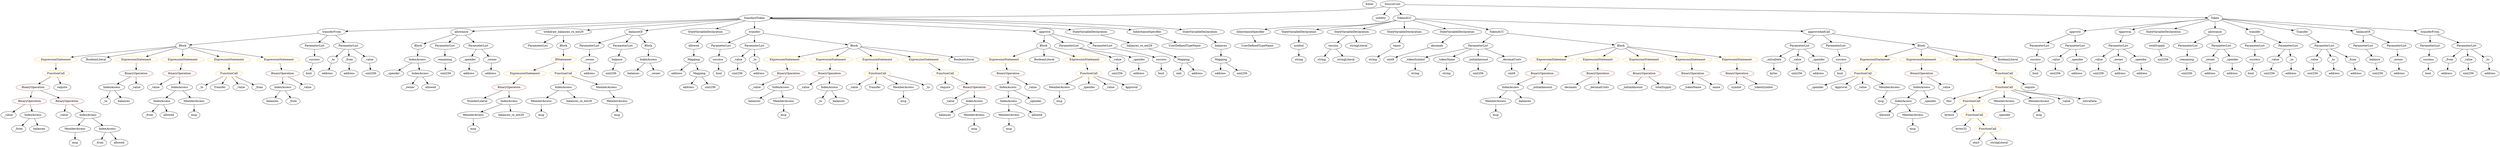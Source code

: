 strict digraph {
	graph [bb="0,0,10983,756"];
	node [label="\N"];
	Enter	[height=0.5,
		pos="6037.6,738",
		width=0.83628];
	ContractDefinition_StandardToken	[color=black,
		height=0.5,
		label=StandardToken,
		pos="3415.6,666",
		width=1.8897];
	FunctionDefinition_transferFrom_1	[color=black,
		height=0.5,
		label=transferFrom,
		pos="1518.6,594",
		width=1.6402];
	ContractDefinition_StandardToken -> FunctionDefinition_transferFrom_1	[pos="e,1577.2,597.16 3348.4,662.52 3054.8,651.69 1886.7,608.58 1588.3,597.57"];
	FunctionDefinition_allowance_1	[color=black,
		height=0.5,
		label=allowance,
		pos="2107.6,594",
		width=1.3076];
	ContractDefinition_StandardToken -> FunctionDefinition_allowance_1	[pos="e,2154.3,597.5 3349.4,661.46 3122.6,649.32 2379.2,609.54 2165.5,598.1"];
	FunctionDefinition_withdraw_balances_re_ent29	[color=black,
		height=0.5,
		label=withdraw_balances_re_ent29,
		pos="2552.6,594",
		width=3.2897];
	ContractDefinition_StandardToken -> FunctionDefinition_withdraw_balances_re_ent29	[pos="e,2655.2,603.32 3351.1,659.77 3205.5,647.96 2850,619.13 2666.5,604.24"];
	FunctionDefinition_balanceOf_1	[color=black,
		height=0.5,
		label=balanceOf,
		pos="2863.6,594",
		width=1.3491];
	ContractDefinition_StandardToken -> FunctionDefinition_balanceOf_1	[pos="e,2908.9,600.75 3355.2,657.34 3247.8,643.72 3024.8,615.45 2920.2,602.18"];
	StateVariableDeclaration_Unnamed_3	[color=black,
		height=0.5,
		label=StateVariableDeclaration,
		pos="3200.6,594",
		width=2.8184];
	ContractDefinition_StandardToken -> StateVariableDeclaration_Unnamed_3	[pos="e,3247.8,610.37 3373.9,651.42 3341,640.71 3294.7,625.65 3258.3,613.78"];
	FunctionDefinition_transfer_1	[color=black,
		height=0.5,
		label=transfer,
		pos="3415.6,594",
		width=1.0719];
	ContractDefinition_StandardToken -> FunctionDefinition_transfer_1	[pos="e,3415.6,612.1 3415.6,647.7 3415.6,640.41 3415.6,631.73 3415.6,623.54"];
	FunctionDefinition_approve_1	[color=black,
		height=0.5,
		label=approve,
		pos="4656.6,594",
		width=1.1412];
	ContractDefinition_StandardToken -> FunctionDefinition_approve_1	[pos="e,4615.7,597.31 3481.4,661.29 3701.2,648.89 4406.6,609.1 4604.5,597.94"];
	StateVariableDeclaration_Unnamed_1	[color=black,
		height=0.5,
		label=StateVariableDeclaration,
		pos="4826.6,594",
		width=2.8184];
	ContractDefinition_StandardToken -> StateVariableDeclaration_Unnamed_1	[pos="e,4752.5,606.68 3483.6,664.59 3676,662.93 4240.3,654.5 4706.6,612 4717.9,610.97 4729.7,609.63 4741.4,608.14"];
	InheritanceSpecifier_Unnamed	[color=black,
		height=0.5,
		label=InheritanceSpecifier,
		pos="5094.6,594",
		width=2.3333];
	ContractDefinition_StandardToken -> InheritanceSpecifier_Unnamed	[pos="e,5023.1,603.8 3483.5,664.38 3697.5,662.07 4376.2,651.86 4936.6,612 4961.1,610.26 4987.6,607.68 5011.8,605.05"];
	StateVariableDeclaration_Unnamed_2	[color=black,
		height=0.5,
		label=StateVariableDeclaration,
		pos="5329.6,594",
		width=2.8184];
	ContractDefinition_StandardToken -> StateVariableDeclaration_Unnamed_2	[pos="e,5250.9,605.7 3483.7,665.15 3719.8,665.2 4525,661.47 5187.6,612 5204.5,610.74 5222.4,608.95 5239.6,607"];
	Identifier__owner_1	[color=black,
		height=0.5,
		label=_owner,
		pos="1877.6,306",
		width=1.0719];
	IndexAccess_Unnamed_11	[color=black,
		height=0.5,
		label=IndexAccess,
		pos="4500.6,306",
		width=1.6402];
	IndexAccess_Unnamed_12	[color=black,
		height=0.5,
		label=IndexAccess,
		pos="4502.6,234",
		width=1.6402];
	IndexAccess_Unnamed_11 -> IndexAccess_Unnamed_12	[pos="e,4502.1,252.1 4501.1,287.7 4501.3,280.41 4501.5,271.73 4501.8,263.54"];
	Identifier__spender	[color=black,
		height=0.5,
		label=_spender,
		pos="4624.6,234",
		width=1.2521];
	IndexAccess_Unnamed_11 -> Identifier__spender	[pos="e,4599.6,249.14 4527.8,289.64 4546,279.36 4570.2,265.73 4589.8,254.66"];
	ParameterList_Unnamed_16	[color=black,
		height=0.5,
		label=ParameterList,
		pos="2666.6,522",
		width=1.7095];
	Parameter__owner_2	[color=black,
		height=0.5,
		label=_owner,
		pos="2666.6,450",
		width=1.0719];
	ParameterList_Unnamed_16 -> Parameter__owner_2	[pos="e,2666.6,468.1 2666.6,503.7 2666.6,496.41 2666.6,487.73 2666.6,479.54"];
	VariableDeclaration_balances_re_ent29	[color=black,
		height=0.5,
		label=balances_re_ent29,
		pos="5060.6,522",
		width=2.2085];
	Mapping_Unnamed	[color=black,
		height=0.5,
		label=Mapping,
		pos="5263.6,450",
		width=1.2105];
	VariableDeclaration_balances_re_ent29 -> Mapping_Unnamed	[pos="e,5230.9,462.26 5102.7,506.5 5137,494.64 5185.4,477.95 5220.2,465.97"];
	IndexAccess_Unnamed_19	[color=black,
		height=0.5,
		label=IndexAccess,
		pos="8362.6,234",
		width=1.6402];
	Identifier_allowed_4	[color=black,
		height=0.5,
		label=allowed,
		pos="8289.6,162",
		width=1.0858];
	IndexAccess_Unnamed_19 -> Identifier_allowed_4	[pos="e,8305.8,178.51 8345.3,216.41 8335.9,207.44 8324.2,196.21 8314,186.37"];
	MemberAccess_Unnamed_12	[color=black,
		height=0.5,
		label=MemberAccess,
		pos="8415.6,162",
		width=1.9174];
	IndexAccess_Unnamed_19 -> MemberAccess_Unnamed_12	[pos="e,8402.9,179.79 8375.4,216.05 8381.6,207.89 8389.2,197.91 8396,188.82"];
	ParameterList_Unnamed_22	[color=black,
		height=0.5,
		label=ParameterList,
		pos="2440.6,522",
		width=1.7095];
	ElementaryTypeName_uint256_6	[color=black,
		height=0.5,
		label=uint256,
		pos="10199,378",
		width=1.0442];
	BinaryOperation_Unnamed_2	[color=brown,
		height=0.5,
		label=BinaryOperation,
		pos="3712.6,378",
		width=1.9867];
	Identifier__value_2	[color=black,
		height=0.5,
		label=_value,
		pos="3582.6,306",
		width=0.96103];
	BinaryOperation_Unnamed_2 -> Identifier__value_2	[pos="e,3606,319.62 3683.4,361.29 3663.4,350.53 3636.9,336.24 3616.1,325.02"];
	IndexAccess_Unnamed_2	[color=black,
		height=0.5,
		label=IndexAccess,
		pos="3694.6,306",
		width=1.6402];
	BinaryOperation_Unnamed_2 -> IndexAccess_Unnamed_2	[pos="e,3699,324.1 3708.1,359.7 3706.3,352.32 3704,343.52 3701.9,335.25"];
	Identifier_this	[color=black,
		height=0.5,
		label=this,
		pos="8574.6,234",
		width=0.75];
	Identifier_msg_7	[color=black,
		height=0.5,
		label=msg,
		pos="2823.6,162",
		width=0.75];
	ElementaryTypeName_uint256_15	[color=black,
		height=0.5,
		label=uint256,
		pos="6557.6,378",
		width=1.0442];
	ElementaryTypeName_uint256_10	[color=black,
		height=0.5,
		label=uint256,
		pos="2761.6,378",
		width=1.0442];
	Identifier_msg_2	[color=black,
		height=0.5,
		label=msg,
		pos="4030.6,234",
		width=0.75];
	ExpressionStatement_Unnamed_1	[color=orange,
		height=0.5,
		label=ExpressionStatement,
		pos="3550.6,450",
		width=2.458];
	BinaryOperation_Unnamed_1	[color=brown,
		height=0.5,
		label=BinaryOperation,
		pos="3551.6,378",
		width=1.9867];
	ExpressionStatement_Unnamed_1 -> BinaryOperation_Unnamed_1	[pos="e,3551.4,396.1 3550.8,431.7 3550.9,424.41 3551.1,415.73 3551.2,407.54"];
	Identifier__value_1	[color=black,
		height=0.5,
		label=_value,
		pos="3358.6,306",
		width=0.96103];
	ElementaryTypeName_uint	[color=black,
		height=0.5,
		label=uint,
		pos="5233.6,378",
		width=0.75];
	Mapping_Unnamed -> ElementaryTypeName_uint	[pos="e,5240.8,395.79 5256.3,432.05 5253,424.32 5249,414.96 5245.3,406.27"];
	ElementaryTypeName_address_18	[color=black,
		height=0.5,
		label=address,
		pos="5318.6,378",
		width=1.0996];
	Mapping_Unnamed -> ElementaryTypeName_address_18	[pos="e,5305.7,395.47 5276.6,432.41 5283.2,424.04 5291.3,413.71 5298.7,404.37"];
	Block_Unnamed_1	[color=black,
		height=0.5,
		label=Block,
		pos="831.6,522",
		width=0.90558];
	FunctionDefinition_transferFrom_1 -> Block_Unnamed_1	[pos="e,863.7,526.27 1463.2,587.36 1330.2,573.81 994.72,539.62 874.94,527.42"];
	ParameterList_Unnamed_15	[color=black,
		height=0.5,
		label=ParameterList,
		pos="1441.6,522",
		width=1.7095];
	FunctionDefinition_transferFrom_1 -> ParameterList_Unnamed_15	[pos="e,1459.7,539.47 1500.3,576.41 1490.8,567.69 1478.8,556.85 1468.2,547.21"];
	ParameterList_Unnamed_14	[color=black,
		height=0.5,
		label=ParameterList,
		pos="1594.6,522",
		width=1.7095];
	FunctionDefinition_transferFrom_1 -> ParameterList_Unnamed_14	[pos="e,1576.7,539.47 1536.6,576.41 1546.1,567.69 1557.9,556.85 1568.3,547.21"];
	Identifier__value_8	[color=black,
		height=0.5,
		label=_value,
		pos="715.6,306",
		width=0.96103];
	FunctionCall_Unnamed_9	[color=orange,
		height=0.5,
		label=FunctionCall,
		pos="8677.6,234",
		width=1.6125];
	ElementaryTypeName_bytes4	[color=black,
		height=0.5,
		label=bytes4,
		pos="8578.6,162",
		width=0.97489];
	FunctionCall_Unnamed_9 -> ElementaryTypeName_bytes4	[pos="e,8598.6,177.16 8655.1,217.12 8641.1,207.16 8622.8,194.23 8607.6,183.51"];
	FunctionCall_Unnamed_10	[color=orange,
		height=0.5,
		label=FunctionCall,
		pos="8689.6,162",
		width=1.6125];
	FunctionCall_Unnamed_9 -> FunctionCall_Unnamed_10	[pos="e,8686.7,180.1 8680.6,215.7 8681.8,208.32 8683.3,199.52 8684.8,191.25"];
	Identifier__from_1	[color=black,
		height=0.5,
		label=_from,
		pos="448.6,18",
		width=0.93331];
	ParameterList_Unnamed_3	[color=black,
		height=0.5,
		label=ParameterList,
		pos="9937.6,522",
		width=1.7095];
	Parameter_success	[color=black,
		height=0.5,
		label=success,
		pos="9937.6,450",
		width=1.1135];
	ParameterList_Unnamed_3 -> Parameter_success	[pos="e,9937.6,468.1 9937.6,503.7 9937.6,496.41 9937.6,487.73 9937.6,479.54"];
	Mapping_Unnamed_2	[color=black,
		height=0.5,
		label=Mapping,
		pos="3142.6,450",
		width=1.2105];
	ElementaryTypeName_address_20	[color=black,
		height=0.5,
		label=address,
		pos="3054.6,378",
		width=1.0996];
	Mapping_Unnamed_2 -> ElementaryTypeName_address_20	[pos="e,3073.5,394.01 3123.1,433.46 3111.1,423.91 3095.5,411.51 3082.2,400.96"];
	Mapping_Unnamed_3	[color=black,
		height=0.5,
		label=Mapping,
		pos="3155.6,378",
		width=1.2105];
	Mapping_Unnamed_2 -> Mapping_Unnamed_3	[pos="e,3152.4,396.1 3145.8,431.7 3147.2,424.32 3148.8,415.52 3150.4,407.25"];
	Identifier__to	[color=black,
		height=0.5,
		label=_to,
		pos="3667.6,234",
		width=0.75];
	Identifier__value_3	[color=black,
		height=0.5,
		label=_value,
		pos="3806.6,306",
		width=0.96103];
	VariableDeclaration__value	[color=black,
		height=0.5,
		label=_value,
		pos="10203,450",
		width=0.96103];
	VariableDeclaration__value -> ElementaryTypeName_uint256_6	[pos="e,10200,396.1 10202,431.7 10201,424.41 10201,415.73 10200,407.54"];
	Identifier__from_3	[color=black,
		height=0.5,
		label=_from,
		pos="671.6,162",
		width=0.93331];
	ElementaryTypeName_address_14	[color=black,
		height=0.5,
		label=address,
		pos="2666.6,378",
		width=1.0996];
	VariableDeclaration__to	[color=black,
		height=0.5,
		label=_to,
		pos="10290,450",
		width=0.75];
	ElementaryTypeName_address_8	[color=black,
		height=0.5,
		label=address,
		pos="10294,378",
		width=1.0996];
	VariableDeclaration__to -> ElementaryTypeName_address_8	[pos="e,10293,396.1 10291,431.7 10291,424.41 10291,415.73 10292,407.54"];
	ParameterList_Unnamed_23	[color=black,
		height=0.5,
		label=ParameterList,
		pos="6557.6,522",
		width=1.7095];
	Parameter__tokenSymbol	[color=black,
		height=0.5,
		label=_tokenSymbol,
		pos="6276.6,450",
		width=1.8065];
	ParameterList_Unnamed_23 -> Parameter__tokenSymbol	[pos="e,6323.8,462.75 6511.8,509.6 6463.6,497.58 6387.4,478.61 6334.9,465.53"];
	Parameter__tokenName	[color=black,
		height=0.5,
		label=_tokenName,
		pos="6417.6,450",
		width=1.5986];
	ParameterList_Unnamed_23 -> Parameter__tokenName	[pos="e,6447.1,465.75 6527.6,505.98 6507,495.72 6479.6,482 6457.3,470.84"];
	Parameter__initialAmount	[color=black,
		height=0.5,
		label=_initialAmount,
		pos="6557.6,450",
		width=1.7927];
	ParameterList_Unnamed_23 -> Parameter__initialAmount	[pos="e,6557.6,468.1 6557.6,503.7 6557.6,496.41 6557.6,487.73 6557.6,479.54"];
	Parameter__decimalUnits	[color=black,
		height=0.5,
		label=_decimalUnits,
		pos="6703.6,450",
		width=1.765];
	ParameterList_Unnamed_23 -> Parameter__decimalUnits	[pos="e,6672.2,466.07 6588.6,506.15 6609.9,495.92 6638.5,482.2 6661.9,471.01"];
	ElementaryTypeName_uint256_1	[color=black,
		height=0.5,
		label=uint256,
		pos="10486,378",
		width=1.0442];
	VariableDeclaration_decimals	[color=black,
		height=0.5,
		label=decimals,
		pos="6335.6,522",
		width=1.1967];
	ElementaryTypeName_uint8	[color=black,
		height=0.5,
		label=uint8,
		pos="6164.6,450",
		width=0.7947];
	VariableDeclaration_decimals -> ElementaryTypeName_uint8	[pos="e,6187.4,461.4 6304.5,509.05 6277.5,498.53 6237.3,482.66 6202.6,468 6201.1,467.35 6199.5,466.68 6197.9,465.99"];
	MemberAccess_Unnamed_6	[color=black,
		height=0.5,
		label=MemberAccess,
		pos="4734.6,306",
		width=1.9174];
	Identifier_msg_6	[color=black,
		height=0.5,
		label=msg,
		pos="4734.6,234",
		width=0.75];
	MemberAccess_Unnamed_6 -> Identifier_msg_6	[pos="e,4734.6,252.1 4734.6,287.7 4734.6,280.41 4734.6,271.73 4734.6,263.54"];
	Identifier__spender_5	[color=black,
		height=0.5,
		label=_spender,
		pos="8822.6,162",
		width=1.2521];
	IndexAccess_Unnamed_8	[color=black,
		height=0.5,
		label=IndexAccess,
		pos="827.6,306",
		width=1.6402];
	IndexAccess_Unnamed_9	[color=black,
		height=0.5,
		label=IndexAccess,
		pos="731.6,234",
		width=1.6402];
	IndexAccess_Unnamed_8 -> IndexAccess_Unnamed_9	[pos="e,753.63,251.06 805.81,289.12 793.14,279.87 776.94,268.07 762.92,257.84"];
	MemberAccess_Unnamed_4	[color=black,
		height=0.5,
		label=MemberAccess,
		pos="877.6,234",
		width=1.9174];
	IndexAccess_Unnamed_8 -> MemberAccess_Unnamed_4	[pos="e,865.6,251.79 839.7,288.05 845.47,279.97 852.51,270.12 858.95,261.11"];
	MemberAccess_Unnamed_14	[color=black,
		height=0.5,
		label=MemberAccess,
		pos="8822.6,234",
		width=1.9174];
	MemberAccess_Unnamed_14 -> Identifier__spender_5	[pos="e,8822.6,180.1 8822.6,215.7 8822.6,208.41 8822.6,199.73 8822.6,191.54"];
	ExpressionStatement_Unnamed_12	[color=orange,
		height=0.5,
		label=ExpressionStatement,
		pos="6873.6,450",
		width=2.458];
	BinaryOperation_Unnamed_11	[color=brown,
		height=0.5,
		label=BinaryOperation,
		pos="6819.6,378",
		width=1.9867];
	ExpressionStatement_Unnamed_12 -> BinaryOperation_Unnamed_11	[pos="e,6832.5,395.79 6860.5,432.05 6854.2,423.89 6846.5,413.91 6839.5,404.82"];
	Parameter__extraData	[color=black,
		height=0.5,
		label=_extraData,
		pos="7810.6,450",
		width=1.4046];
	ElementaryTypeName_bytes	[color=black,
		height=0.5,
		label=bytes,
		pos="7810.6,378",
		width=0.85014];
	Parameter__extraData -> ElementaryTypeName_bytes	[pos="e,7810.6,396.1 7810.6,431.7 7810.6,424.41 7810.6,415.73 7810.6,407.54"];
	MemberAccess_Unnamed_9	[color=black,
		height=0.5,
		label=MemberAccess,
		pos="2489.6,234",
		width=1.9174];
	Identifier_msg_8	[color=black,
		height=0.5,
		label=msg,
		pos="2489.6,162",
		width=0.75];
	MemberAccess_Unnamed_9 -> Identifier_msg_8	[pos="e,2489.6,180.1 2489.6,215.7 2489.6,208.41 2489.6,199.73 2489.6,191.54"];
	Block_Unnamed_6	[color=black,
		height=0.5,
		label=Block,
		pos="7165.6,522",
		width=0.90558];
	Block_Unnamed_6 -> ExpressionStatement_Unnamed_12	[pos="e,6929.4,464.38 7136,513.9 7090.5,502.99 7002.1,481.81 6940.6,467.05"];
	ExpressionStatement_Unnamed_15	[color=orange,
		height=0.5,
		label=ExpressionStatement,
		pos="7068.6,450",
		width=2.458];
	Block_Unnamed_6 -> ExpressionStatement_Unnamed_15	[pos="e,7091.8,467.76 7146.4,507.17 7133.4,497.8 7116,485.19 7100.9,474.29"];
	ExpressionStatement_Unnamed_13	[color=orange,
		height=0.5,
		label=ExpressionStatement,
		pos="7263.6,450",
		width=2.458];
	Block_Unnamed_6 -> ExpressionStatement_Unnamed_13	[pos="e,7240.1,467.76 7185,507.17 7198.1,497.8 7215.7,485.19 7231,474.29"];
	ExpressionStatement_Unnamed_14	[color=orange,
		height=0.5,
		label=ExpressionStatement,
		pos="7458.6,450",
		width=2.458];
	Block_Unnamed_6 -> ExpressionStatement_Unnamed_14	[pos="e,7402.9,464.31 7195.3,513.9 7241.1,502.95 7330.3,481.66 7392.1,466.9"];
	ExpressionStatement_Unnamed_16	[color=orange,
		height=0.5,
		label=ExpressionStatement,
		pos="7653.6,450",
		width=2.458];
	Block_Unnamed_6 -> ExpressionStatement_Unnamed_16	[pos="e,7588.8,462.58 7197.2,517.1 7263.7,508.82 7422.7,488.54 7555.6,468 7562.7,466.9 7570.2,465.7 7577.6,464.47"];
	Identifier_balances	[color=black,
		height=0.5,
		label=balances,
		pos="4217.6,162",
		width=1.1828];
	VariableDeclaration_version	[color=black,
		height=0.5,
		label=version,
		pos="5908.6,522",
		width=1.0442];
	ElementaryTypeName_string_2	[color=black,
		height=0.5,
		label=string,
		pos="5850.6,450",
		width=0.864];
	VariableDeclaration_version -> ElementaryTypeName_string_2	[pos="e,5863.6,466.67 5895.1,504.76 5887.9,496.07 5878.9,485.19 5870.9,475.49"];
	stringLiteral_Unnamed	[color=black,
		height=0.5,
		label=stringLiteral,
		pos="5953.6,450",
		width=1.5016];
	VariableDeclaration_version -> stringLiteral_Unnamed	[pos="e,5942.7,467.96 5919.3,504.41 5924.5,496.34 5930.8,486.43 5936.7,477.35"];
	Identifier__to_2	[color=black,
		height=0.5,
		label=_to,
		pos="472.6,234",
		width=0.75];
	IndexAccess_Unnamed_7	[color=black,
		height=0.5,
		label=IndexAccess,
		pos="1310.6,306",
		width=1.6402];
	Identifier_balances_5	[color=black,
		height=0.5,
		label=balances,
		pos="1263.6,234",
		width=1.1828];
	IndexAccess_Unnamed_7 -> Identifier_balances_5	[pos="e,1274.9,251.79 1299.2,288.05 1293.8,279.97 1287.2,270.12 1281.1,261.11"];
	Identifier__from_2	[color=black,
		height=0.5,
		label=_from,
		pos="1357.6,234",
		width=0.93331];
	IndexAccess_Unnamed_7 -> Identifier__from_2	[pos="e,1346.6,251.31 1322,288.05 1327.5,279.85 1334.2,269.83 1340.3,260.71"];
	MemberAccess_Unnamed_10	[color=black,
		height=0.5,
		label=MemberAccess,
		pos="2186.6,162",
		width=1.9174];
	Identifier_msg_9	[color=black,
		height=0.5,
		label=msg,
		pos="2186.6,90",
		width=0.75];
	MemberAccess_Unnamed_10 -> Identifier_msg_9	[pos="e,2186.6,108.1 2186.6,143.7 2186.6,136.41 2186.6,127.73 2186.6,119.54"];
	ElementaryTypeName_address_22	[color=black,
		height=0.5,
		label=address,
		pos="8011.6,378",
		width=1.0996];
	Block_Unnamed_3	[color=black,
		height=0.5,
		label=Block,
		pos="4648.6,522",
		width=0.90558];
	ExpressionStatement_Unnamed_9	[color=orange,
		height=0.5,
		label=ExpressionStatement,
		pos="4477.6,450",
		width=2.458];
	Block_Unnamed_3 -> ExpressionStatement_Unnamed_9	[pos="e,4515.7,466.62 4623,510.52 4597.5,500.07 4557.6,483.76 4526.1,470.85"];
	BooleanLiteral_Unnamed_2	[color=black,
		height=0.5,
		label=BooleanLiteral,
		pos="4648.6,450",
		width=1.7788];
	Block_Unnamed_3 -> BooleanLiteral_Unnamed_2	[pos="e,4648.6,468.1 4648.6,503.7 4648.6,496.41 4648.6,487.73 4648.6,479.54"];
	ExpressionStatement_Unnamed_10	[color=orange,
		height=0.5,
		label=ExpressionStatement,
		pos="4819.6,450",
		width=2.458];
	Block_Unnamed_3 -> ExpressionStatement_Unnamed_10	[pos="e,4781.2,466.59 4674.2,510.37 4679.3,508.25 4684.6,506.05 4689.6,504 4716.4,492.98 4746.4,480.76 4770.7,470.84"];
	BinaryOperation_Unnamed_16	[color=brown,
		height=0.5,
		label=BinaryOperation,
		pos="8466.6,378",
		width=1.9867];
	IndexAccess_Unnamed_18	[color=black,
		height=0.5,
		label=IndexAccess,
		pos="8466.6,306",
		width=1.6402];
	BinaryOperation_Unnamed_16 -> IndexAccess_Unnamed_18	[pos="e,8466.6,324.1 8466.6,359.7 8466.6,352.41 8466.6,343.73 8466.6,335.54"];
	Identifier__value_12	[color=black,
		height=0.5,
		label=_value,
		pos="8578.6,306",
		width=0.96103];
	BinaryOperation_Unnamed_16 -> Identifier__value_12	[pos="e,8557.3,320.33 8492.6,360.76 8509,350.5 8530.3,337.18 8547.6,326.37"];
	InheritanceSpecifier_Unnamed_1	[color=black,
		height=0.5,
		label=InheritanceSpecifier,
		pos="5548.6,594",
		width=2.3333];
	UserDefinedTypeName_Unnamed_1	[color=black,
		height=0.5,
		label=UserDefinedTypeName,
		pos="5573.6,522",
		width=2.7214];
	InheritanceSpecifier_Unnamed_1 -> UserDefinedTypeName_Unnamed_1	[pos="e,5567.5,540.1 5554.8,575.7 5557.5,568.15 5560.7,559.12 5563.7,550.68"];
	Identifier_require	[color=black,
		height=0.5,
		label=require,
		pos="4225.6,306",
		width=1.0026];
	Identifier__spender_4	[color=black,
		height=0.5,
		label=_spender,
		pos="7991.6,306",
		width=1.2521];
	Parameter__spender_3	[color=black,
		height=0.5,
		label=_spender,
		pos="2146.6,450",
		width=1.2521];
	ElementaryTypeName_address_17	[color=black,
		height=0.5,
		label=address,
		pos="2142.6,378",
		width=1.0996];
	Parameter__spender_3 -> ElementaryTypeName_address_17	[pos="e,2143.6,396.1 2145.6,431.7 2145.2,424.41 2144.7,415.73 2144.2,407.54"];
	ElementaryTypeName_address_21	[color=black,
		height=0.5,
		label=address,
		pos="3127.6,306",
		width=1.0996];
	ElementaryTypeName_address_11	[color=black,
		height=0.5,
		label=address,
		pos="3422.6,378",
		width=1.0996];
	ParameterList_Unnamed_18	[color=black,
		height=0.5,
		label=ParameterList,
		pos="4760.6,522",
		width=1.7095];
	Parameter__value_5	[color=black,
		height=0.5,
		label=_value,
		pos="4960.6,450",
		width=0.96103];
	ParameterList_Unnamed_18 -> Parameter__value_5	[pos="e,4933.7,461.61 4800.5,507.94 4832.1,497.48 4877.3,482.25 4916.6,468 4918.7,467.25 4920.8,466.46 4923,465.66"];
	Parameter__spender_2	[color=black,
		height=0.5,
		label=_spender,
		pos="5058.6,450",
		width=1.2521];
	ParameterList_Unnamed_18 -> Parameter__spender_2	[pos="e,5024.8,462.23 4806.5,509.62 4814.5,507.7 4822.8,505.76 4830.6,504 4907.6,486.68 4928.2,487.88 5004.6,468 5007.7,467.2 5010.8,466.33 \
5014,465.42"];
	ElementaryTypeName_address	[color=black,
		height=0.5,
		label=address,
		pos="10581,378",
		width=1.0996];
	ElementaryTypeName_address_10	[color=black,
		height=0.5,
		label=address,
		pos="9426.6,378",
		width=1.0996];
	ParameterList_Unnamed_11	[color=black,
		height=0.5,
		label=ParameterList,
		pos="9346.6,522",
		width=1.7095];
	VariableDeclaration__value_1	[color=black,
		height=0.5,
		label=_value,
		pos="9233.6,450",
		width=0.96103];
	ParameterList_Unnamed_11 -> VariableDeclaration__value_1	[pos="e,9255.1,464.3 9321.2,505.29 9304.4,494.88 9282.3,481.17 9264.5,470.12"];
	VariableDeclaration__owner	[color=black,
		height=0.5,
		label=_owner,
		pos="9324.6,450",
		width=1.0719];
	ParameterList_Unnamed_11 -> VariableDeclaration__owner	[pos="e,9330,468.1 9341.2,503.7 9338.8,496.24 9336,487.32 9333.4,478.97"];
	VariableDeclaration__spender	[color=black,
		height=0.5,
		label=_spender,
		pos="9426.6,450",
		width=1.2521];
	ParameterList_Unnamed_11 -> VariableDeclaration__spender	[pos="e,9408.6,466.75 9365.6,504.41 9375.8,495.41 9388.7,484.15 9400,474.29"];
	IndexAccess_Unnamed_9 -> Identifier__from_3	[pos="e,684.89,178.51 717.38,216.41 709.84,207.62 700.45,196.66 692.14,186.96"];
	Identifier_allowed_1	[color=black,
		height=0.5,
		label=allowed,
		pos="762.6,162",
		width=1.0858];
	IndexAccess_Unnamed_9 -> Identifier_allowed_1	[pos="e,755.02,180.1 739.26,215.7 742.64,208.07 746.69,198.92 750.46,190.4"];
	FunctionDefinition_approve	[color=black,
		height=0.5,
		label=approve,
		pos="9123.6,594",
		width=1.1412];
	ParameterList_Unnamed_7	[color=black,
		height=0.5,
		label=ParameterList,
		pos="8969.6,522",
		width=1.7095];
	FunctionDefinition_approve -> ParameterList_Unnamed_7	[pos="e,9001.8,537.64 9095.7,580.32 9072.4,569.72 9038.7,554.41 9012,542.28"];
	ParameterList_Unnamed_6	[color=black,
		height=0.5,
		label=ParameterList,
		pos="9123.6,522",
		width=1.7095];
	FunctionDefinition_approve -> ParameterList_Unnamed_6	[pos="e,9123.6,540.1 9123.6,575.7 9123.6,568.41 9123.6,559.73 9123.6,551.54"];
	ElementaryTypeName_uint256_7	[color=black,
		height=0.5,
		label=uint256,
		pos="9231.6,378",
		width=1.0442];
	VariableDeclaration__value_1 -> ElementaryTypeName_uint256_7	[pos="e,9232.1,396.1 9233.1,431.7 9232.9,424.41 9232.6,415.73 9232.4,407.54"];
	BinaryOperation_Unnamed_3	[color=brown,
		height=0.5,
		label=BinaryOperation,
		pos="227.6,306",
		width=1.9867];
	BinaryOperation_Unnamed_4	[color=brown,
		height=0.5,
		label=BinaryOperation,
		pos="133.6,234",
		width=1.9867];
	BinaryOperation_Unnamed_3 -> BinaryOperation_Unnamed_4	[pos="e,155.71,251.47 205.32,288.41 193.26,279.43 178.17,268.19 164.94,258.34"];
	BinaryOperation_Unnamed_5	[color=brown,
		height=0.5,
		label=BinaryOperation,
		pos="294.6,234",
		width=1.9867];
	BinaryOperation_Unnamed_3 -> BinaryOperation_Unnamed_5	[pos="e,278.53,251.79 243.82,288.05 251.88,279.63 261.79,269.28 270.7,259.97"];
	Parameter_success_3	[color=black,
		height=0.5,
		label=success,
		pos="3244.6,450",
		width=1.1135];
	ElementaryTypeName_bool_3	[color=black,
		height=0.5,
		label=bool,
		pos="3244.6,378",
		width=0.76697];
	Parameter_success_3 -> ElementaryTypeName_bool_3	[pos="e,3244.6,396.1 3244.6,431.7 3244.6,424.41 3244.6,415.73 3244.6,407.54"];
	EventDefinition_Approval	[color=black,
		height=0.5,
		label=Approval,
		pos="9368.6,594",
		width=1.266];
	EventDefinition_Approval -> ParameterList_Unnamed_11	[pos="e,9352,540.1 9363.2,575.7 9360.8,568.24 9358,559.32 9355.4,550.97"];
	Parameter__owner_2 -> ElementaryTypeName_address_14	[pos="e,2666.6,396.1 2666.6,431.7 2666.6,424.41 2666.6,415.73 2666.6,407.54"];
	MemberAccess_Unnamed_5	[color=black,
		height=0.5,
		label=MemberAccess,
		pos="4503.6,162",
		width=1.9174];
	IndexAccess_Unnamed_12 -> MemberAccess_Unnamed_5	[pos="e,4503.4,180.1 4502.8,215.7 4502.9,208.41 4503.1,199.73 4503.2,191.54"];
	Identifier_allowed_2	[color=black,
		height=0.5,
		label=allowed,
		pos="4629.6,162",
		width=1.0858];
	IndexAccess_Unnamed_12 -> Identifier_allowed_2	[pos="e,4605.1,176.5 4530.2,217.81 4549.3,207.29 4574.8,193.19 4595.2,181.94"];
	Parameter_success_2	[color=black,
		height=0.5,
		label=success,
		pos="8944.6,450",
		width=1.1135];
	ParameterList_Unnamed_7 -> Parameter_success_2	[pos="e,8950.7,468.1 8963.4,503.7 8960.7,496.15 8957.5,487.12 8954.5,478.68"];
	ParameterList_Unnamed_5	[color=black,
		height=0.5,
		label=ParameterList,
		pos="10679,522",
		width=1.7095];
	Parameter_success_1	[color=black,
		height=0.5,
		label=success,
		pos="10670,450",
		width=1.1135];
	ParameterList_Unnamed_5 -> Parameter_success_1	[pos="e,10672,468.1 10676,503.7 10675,496.32 10674,487.52 10673,479.25"];
	IndexAccess_Unnamed_18 -> IndexAccess_Unnamed_19	[pos="e,8386.1,250.82 8443,289.12 8428.9,279.63 8410.8,267.44 8395.3,257.03"];
	Identifier__spender_3	[color=black,
		height=0.5,
		label=_spender,
		pos="8484.6,234",
		width=1.2521];
	IndexAccess_Unnamed_18 -> Identifier__spender_3	[pos="e,8480.2,252.1 8471,287.7 8472.9,280.32 8475.2,271.52 8477.3,263.25"];
	BinaryOperation_Unnamed_8	[color=brown,
		height=0.5,
		label=BinaryOperation,
		pos="827.6,378",
		width=1.9867];
	BinaryOperation_Unnamed_8 -> Identifier__value_8	[pos="e,736.93,320.33 801.62,360.76 785.2,350.5 763.89,337.18 746.58,326.37"];
	BinaryOperation_Unnamed_8 -> IndexAccess_Unnamed_8	[pos="e,827.6,324.1 827.6,359.7 827.6,352.41 827.6,343.73 827.6,335.54"];
	Identifier__value_7	[color=black,
		height=0.5,
		label=_value,
		pos="1422.6,306",
		width=0.96103];
	ElementaryTypeName_string_4	[color=black,
		height=0.5,
		label=string,
		pos="6276.6,378",
		width=0.864];
	Parameter__tokenSymbol -> ElementaryTypeName_string_4	[pos="e,6276.6,396.1 6276.6,431.7 6276.6,424.41 6276.6,415.73 6276.6,407.54"];
	ElementaryTypeName_uint256_3	[color=black,
		height=0.5,
		label=uint256,
		pos="10849,378",
		width=1.0442];
	ElementaryTypeName_string_3	[color=black,
		height=0.5,
		label=string,
		pos="6417.6,378",
		width=0.864];
	ElementaryTypeName_address_1	[color=black,
		height=0.5,
		label=address,
		pos="10104,378",
		width=1.0996];
	Identifier_require_1	[color=black,
		height=0.5,
		label=require,
		pos="353.6,306",
		width=1.0026];
	Block_Unnamed_4	[color=black,
		height=0.5,
		label=Block,
		pos="1919.6,522",
		width=0.90558];
	FunctionDefinition_allowance_1 -> Block_Unnamed_4	[pos="e,1946.2,532.91 2074.8,580.81 2041.9,568.54 1991.2,549.66 1956.8,536.84"];
	ParameterList_Unnamed_21	[color=black,
		height=0.5,
		label=ParameterList,
		pos="2037.6,522",
		width=1.7095];
	FunctionDefinition_allowance_1 -> ParameterList_Unnamed_21	[pos="e,2054.2,539.63 2091.4,576.76 2082.7,568.14 2072,557.36 2062.3,547.73"];
	ParameterList_Unnamed_20	[color=black,
		height=0.5,
		label=ParameterList,
		pos="2178.6,522",
		width=1.7095];
	FunctionDefinition_allowance_1 -> ParameterList_Unnamed_20	[pos="e,2161.7,539.63 2124.1,576.76 2132.9,568.06 2144,557.15 2153.8,547.43"];
	Identifier_balances_4	[color=black,
		height=0.5,
		label=balances,
		pos="560.6,234",
		width=1.1828];
	BinaryOperation_Unnamed_12	[color=brown,
		height=0.5,
		label=BinaryOperation,
		pos="7263.6,378",
		width=1.9867];
	Identifier__initialAmount_1	[color=black,
		height=0.5,
		label=_initialAmount,
		pos="7215.6,306",
		width=1.7927];
	BinaryOperation_Unnamed_12 -> Identifier__initialAmount_1	[pos="e,7227.1,323.79 7252,360.05 7246.4,351.97 7239.7,342.12 7233.5,333.11"];
	Identifier_totalSupply	[color=black,
		height=0.5,
		label=totalSupply,
		pos="7351.6,306",
		width=1.4739];
	BinaryOperation_Unnamed_12 -> Identifier_totalSupply	[pos="e,7331.5,322.99 7284.5,360.41 7295.9,351.3 7310.3,339.87 7322.8,329.92"];
	StateVariableDeclaration_Unnamed_6	[color=black,
		height=0.5,
		label=StateVariableDeclaration,
		pos="5751.6,594",
		width=2.8184];
	VariableDeclaration_symbol	[color=black,
		height=0.5,
		label=symbol,
		pos="5751.6,522",
		width=1.0581];
	StateVariableDeclaration_Unnamed_6 -> VariableDeclaration_symbol	[pos="e,5751.6,540.1 5751.6,575.7 5751.6,568.41 5751.6,559.73 5751.6,551.54"];
	ElementaryTypeName_string_1	[color=black,
		height=0.5,
		label=string,
		pos="5751.6,450",
		width=0.864];
	BinaryOperation_Unnamed_9	[color=brown,
		height=0.5,
		label=BinaryOperation,
		pos="4500.6,378",
		width=1.9867];
	BinaryOperation_Unnamed_9 -> IndexAccess_Unnamed_11	[pos="e,4500.6,324.1 4500.6,359.7 4500.6,352.41 4500.6,343.73 4500.6,335.54"];
	Identifier__value_10	[color=black,
		height=0.5,
		label=_value,
		pos="4612.6,306",
		width=0.96103];
	BinaryOperation_Unnamed_9 -> Identifier__value_10	[pos="e,4591.3,320.33 4526.6,360.76 4543,350.5 4564.3,337.18 4581.6,326.37"];
	Identifier__spender_2	[color=black,
		height=0.5,
		label=_spender,
		pos="1803.6,378",
		width=1.2521];
	SourceUnit_Unnamed	[color=black,
		height=0.5,
		label=SourceUnit,
		pos="6138.6,738",
		width=1.46];
	SourceUnit_Unnamed -> ContractDefinition_StandardToken	[pos="e,3483.9,667.35 6100.9,725.06 6092.9,723 6084.6,721.15 6076.6,720 5816,682.28 3910,669.71 3495.2,667.41"];
	PragmaDirective_solidity	[color=black,
		height=0.5,
		label=solidity,
		pos="6083.6,666",
		width=1.0442];
	SourceUnit_Unnamed -> PragmaDirective_solidity	[pos="e,6096.2,682.99 6125.6,720.41 6118.9,711.92 6110.6,701.41 6103.2,691.96"];
	ContractDefinition_TokenAUC	[color=black,
		height=0.5,
		label=TokenAUC,
		pos="6193.6,666",
		width=1.5016];
	SourceUnit_Unnamed -> ContractDefinition_TokenAUC	[pos="e,6180.7,683.47 6151.6,720.41 6158.2,712.04 6166.3,701.71 6173.7,692.37"];
	ContractDefinition_Token	[color=black,
		height=0.5,
		label=Token,
		pos="9769.6,666",
		width=0.96103];
	SourceUnit_Unnamed -> ContractDefinition_Token	[pos="e,9734.9,667.67 6191.3,735.98 6605.9,727.99 9334.7,675.38 9723.5,667.89"];
	Parameter__to_3	[color=black,
		height=0.5,
		label=_to,
		pos="1522.6,450",
		width=0.75];
	ElementaryTypeName_address_13	[color=black,
		height=0.5,
		label=address,
		pos="1510.6,378",
		width=1.0996];
	Parameter__to_3 -> ElementaryTypeName_address_13	[pos="e,1513.5,396.1 1519.6,431.7 1518.4,424.32 1516.9,415.52 1515.4,407.25"];
	Identifier__from	[color=black,
		height=0.5,
		label=_from,
		pos="81.597,90",
		width=0.93331];
	Identifier__value	[color=black,
		height=0.5,
		label=_value,
		pos="4238.6,234",
		width=0.96103];
	VariableDeclaration_totalSupply	[color=black,
		height=0.5,
		label=totalSupply,
		pos="9522.6,522",
		width=1.4739];
	ElementaryTypeName_uint256	[color=black,
		height=0.5,
		label=uint256,
		pos="9527.6,450",
		width=1.0442];
	VariableDeclaration_totalSupply -> ElementaryTypeName_uint256	[pos="e,9526.4,468.1 9523.8,503.7 9524.4,496.41 9525,487.73 9525.6,479.54"];
	IndexAccess_Unnamed_1	[color=black,
		height=0.5,
		label=IndexAccess,
		pos="3470.6,306",
		width=1.6402];
	Identifier_balances_1	[color=black,
		height=0.5,
		label=balances,
		pos="3368.6,234",
		width=1.1828];
	IndexAccess_Unnamed_1 -> Identifier_balances_1	[pos="e,3390.3,249.86 3447.5,289.12 3433.2,279.36 3414.9,266.75 3399.4,256.16"];
	MemberAccess_Unnamed_1	[color=black,
		height=0.5,
		label=MemberAccess,
		pos="3498.6,234",
		width=1.9174];
	IndexAccess_Unnamed_1 -> MemberAccess_Unnamed_1	[pos="e,3491.8,252.1 3477.5,287.7 3480.5,280.15 3484.1,271.12 3487.5,262.68"];
	Parameter__value_6	[color=black,
		height=0.5,
		label=_value,
		pos="7913.6,450",
		width=0.96103];
	ElementaryTypeName_uint256_16	[color=black,
		height=0.5,
		label=uint256,
		pos="7913.6,378",
		width=1.0442];
	Parameter__value_6 -> ElementaryTypeName_uint256_16	[pos="e,7913.6,396.1 7913.6,431.7 7913.6,424.41 7913.6,415.73 7913.6,407.54"];
	ElementaryTypeName_address_9	[color=black,
		height=0.5,
		label=address,
		pos="9326.6,378",
		width=1.0996];
	VariableDeclaration__owner -> ElementaryTypeName_address_9	[pos="e,9326.1,396.1 9325.1,431.7 9325.3,424.41 9325.5,415.73 9325.8,407.54"];
	ParameterList_Unnamed_17	[color=black,
		height=0.5,
		label=ParameterList,
		pos="2807.6,522",
		width=1.7095];
	Parameter_balance_1	[color=black,
		height=0.5,
		label=balance,
		pos="2782.6,450",
		width=1.0719];
	ParameterList_Unnamed_17 -> Parameter_balance_1	[pos="e,2788.7,468.1 2801.4,503.7 2798.7,496.15 2795.5,487.12 2792.5,478.68"];
	MemberAccess_Unnamed_15	[color=black,
		height=0.5,
		label=MemberAccess,
		pos="8978.6,234",
		width=1.9174];
	Identifier_msg_13	[color=black,
		height=0.5,
		label=msg,
		pos="8978.6,162",
		width=0.75];
	MemberAccess_Unnamed_15 -> Identifier_msg_13	[pos="e,8978.6,180.1 8978.6,215.7 8978.6,208.41 8978.6,199.73 8978.6,191.54"];
	ElementaryTypeName_address_6	[color=black,
		height=0.5,
		label=address,
		pos="9834.6,378",
		width=1.0996];
	Parameter__value_3	[color=black,
		height=0.5,
		label=_value,
		pos="3337.6,450",
		width=0.96103];
	ElementaryTypeName_uint256_8	[color=black,
		height=0.5,
		label=uint256,
		pos="3327.6,378",
		width=1.0442];
	Parameter__value_3 -> ElementaryTypeName_uint256_8	[pos="e,3330,396.1 3335.1,431.7 3334.1,424.32 3332.8,415.52 3331.6,407.25"];
	Identifier__value_5	[color=black,
		height=0.5,
		label=_value,
		pos="282.6,162",
		width=0.96103];
	ParameterList_Unnamed_13	[color=black,
		height=0.5,
		label=ParameterList,
		pos="3270.6,522",
		width=1.7095];
	ParameterList_Unnamed_13 -> Parameter_success_3	[pos="e,3251,468.1 3264.2,503.7 3261.4,496.15 3258,487.12 3254.9,478.68"];
	IndexAccess_Unnamed_15	[color=black,
		height=0.5,
		label=IndexAccess,
		pos="2550.6,306",
		width=1.6402];
	IndexAccess_Unnamed_15 -> MemberAccess_Unnamed_9	[pos="e,2504.4,251.96 2536.1,288.41 2528.9,280.08 2519.9,269.8 2511.8,260.49"];
	Identifier_balances_re_ent29	[color=black,
		height=0.5,
		label=balances_re_ent29,
		pos="2656.6,234",
		width=2.2085];
	IndexAccess_Unnamed_15 -> Identifier_balances_re_ent29	[pos="e,2631.5,251.55 2574.7,289.12 2588.7,279.83 2606.7,267.95 2622.2,257.69"];
	Parameter_balance	[color=black,
		height=0.5,
		label=balance,
		pos="10473,450",
		width=1.0719];
	Parameter_balance -> ElementaryTypeName_uint256_1	[pos="e,10482,396.1 10476,431.7 10477,424.32 10479,415.52 10480,407.25"];
	StateVariableDeclaration_Unnamed	[color=black,
		height=0.5,
		label=StateVariableDeclaration,
		pos="9549.6,594",
		width=2.8184];
	StateVariableDeclaration_Unnamed -> VariableDeclaration_totalSupply	[pos="e,9529.2,540.1 9542.9,575.7 9540,568.15 9536.5,559.12 9533.3,550.68"];
	ParameterList_Unnamed_24	[color=black,
		height=0.5,
		label=ParameterList,
		pos="7928.6,522",
		width=1.7095];
	ParameterList_Unnamed_24 -> Parameter__extraData	[pos="e,7835.8,465.94 7902.1,505.29 7885.5,495.41 7863.8,482.53 7845.7,471.81"];
	ParameterList_Unnamed_24 -> Parameter__value_6	[pos="e,7917.3,468.1 7924.9,503.7 7923.3,496.32 7921.4,487.52 7919.7,479.25"];
	Parameter__spender_4	[color=black,
		height=0.5,
		label=_spender,
		pos="8011.6,450",
		width=1.2521];
	ParameterList_Unnamed_24 -> Parameter__spender_4	[pos="e,7993,466.67 7947.8,504.76 7958.7,495.62 7972.4,484.06 7984.3,474"];
	FunctionDefinition_withdraw_balances_re_ent29 -> ParameterList_Unnamed_22	[pos="e,2465.9,538.83 2525.5,576.05 2510.5,566.67 2491.6,554.91 2475.5,544.84"];
	Block_Unnamed_5	[color=black,
		height=0.5,
		label=Block,
		pos="2552.6,522",
		width=0.90558];
	FunctionDefinition_withdraw_balances_re_ent29 -> Block_Unnamed_5	[pos="e,2552.6,540.1 2552.6,575.7 2552.6,568.41 2552.6,559.73 2552.6,551.54"];
	MemberAccess_Unnamed	[color=black,
		height=0.5,
		label=MemberAccess,
		pos="4347.6,162",
		width=1.9174];
	Identifier_msg	[color=black,
		height=0.5,
		label=msg,
		pos="4347.6,90",
		width=0.75];
	MemberAccess_Unnamed -> Identifier_msg	[pos="e,4347.6,108.1 4347.6,143.7 4347.6,136.41 4347.6,127.73 4347.6,119.54"];
	FunctionCall_Unnamed_8	[color=orange,
		height=0.5,
		label=FunctionCall,
		pos="8822.6,306",
		width=1.6125];
	FunctionCall_Unnamed_8 -> Identifier_this	[pos="e,8595.6,245.77 8774.2,295.74 8730.7,286.74 8665.4,271.59 8610.6,252 8609.1,251.45 8607.5,250.85 8605.9,250.22"];
	FunctionCall_Unnamed_8 -> FunctionCall_Unnamed_9	[pos="e,8708,249.65 8792.2,290.33 8770.7,279.97 8741.7,265.97 8718.3,254.65"];
	FunctionCall_Unnamed_8 -> MemberAccess_Unnamed_14	[pos="e,8822.6,252.1 8822.6,287.7 8822.6,280.41 8822.6,271.73 8822.6,263.54"];
	FunctionCall_Unnamed_8 -> MemberAccess_Unnamed_15	[pos="e,8944.8,250.16 8854.5,290.67 8877.6,280.34 8908.9,266.28 8934.3,254.87"];
	Identifier__value_14	[color=black,
		height=0.5,
		label=_value,
		pos="9100.6,234",
		width=0.96103];
	FunctionCall_Unnamed_8 -> Identifier__value_14	[pos="e,9074.3,245.93 8866.2,293.71 8873.9,291.75 8882,289.78 8889.6,288 8963.5,270.66 8983.9,273.75 9056.6,252 9058.9,251.32 9061.2,250.58 \
9063.5,249.8"];
	Identifier__extraData	[color=black,
		height=0.5,
		label=_extraData,
		pos="9203.6,234",
		width=1.4046];
	FunctionCall_Unnamed_8 -> Identifier__extraData	[pos="e,9166.3,246.59 8865.3,293.42 8873.4,291.46 8881.7,289.55 8889.6,288 9001.9,265.89 9032.7,275.9 9144.6,252 9148.1,251.24 9151.8,\
250.39 9155.4,249.47"];
	BinaryOperation_Unnamed_14	[color=brown,
		height=0.5,
		label=BinaryOperation,
		pos="7068.6,378",
		width=1.9867];
	ExpressionStatement_Unnamed_15 -> BinaryOperation_Unnamed_14	[pos="e,7068.6,396.1 7068.6,431.7 7068.6,424.41 7068.6,415.73 7068.6,407.54"];
	Identifier__value_4	[color=black,
		height=0.5,
		label=_value,
		pos="34.597,162",
		width=0.96103];
	ParameterList_Unnamed_9	[color=black,
		height=0.5,
		label=ParameterList,
		pos="9655.6,522",
		width=1.7095];
	Parameter_remaining	[color=black,
		height=0.5,
		label=remaining,
		pos="9629.6,450",
		width=1.2798];
	ParameterList_Unnamed_9 -> Parameter_remaining	[pos="e,9636,468.1 9649.2,503.7 9646.4,496.15 9643,487.12 9639.9,478.68"];
	Identifier_sha3	[color=black,
		height=0.5,
		label=sha3,
		pos="8697.6,18",
		width=0.76697];
	ElementaryTypeName_uint256_14	[color=black,
		height=0.5,
		label=uint256,
		pos="3222.6,306",
		width=1.0442];
	FunctionDefinition_allowance	[color=black,
		height=0.5,
		label=allowance,
		pos="9769.6,594",
		width=1.3076];
	FunctionDefinition_allowance -> ParameterList_Unnamed_9	[pos="e,9681.3,538.8 9745.4,578.15 9729.5,568.4 9708.5,555.48 9690.8,544.6"];
	ParameterList_Unnamed_8	[color=black,
		height=0.5,
		label=ParameterList,
		pos="9796.6,522",
		width=1.7095];
	FunctionDefinition_allowance -> ParameterList_Unnamed_8	[pos="e,9790,540.1 9776.3,575.7 9779.2,568.15 9782.7,559.12 9785.9,550.68"];
	ElementaryTypeName_uint256_11	[color=black,
		height=0.5,
		label=uint256,
		pos="4961.6,378",
		width=1.0442];
	Parameter__value_5 -> ElementaryTypeName_uint256_11	[pos="e,4961.4,396.1 4960.8,431.7 4960.9,424.41 4961.1,415.73 4961.2,407.54"];
	Identifier_Approval_1	[color=black,
		height=0.5,
		label=Approval,
		pos="8100.6,306",
		width=1.266];
	ElementaryTypeName_address_4	[color=black,
		height=0.5,
		label=address,
		pos="9135.6,378",
		width=1.0996];
	Parameter__from_1	[color=black,
		height=0.5,
		label=_from,
		pos="1605.6,450",
		width=0.93331];
	ElementaryTypeName_address_12	[color=black,
		height=0.5,
		label=address,
		pos="1607.6,378",
		width=1.0996];
	Parameter__from_1 -> ElementaryTypeName_address_12	[pos="e,1607.1,396.1 1606.1,431.7 1606.3,424.41 1606.5,415.73 1606.8,407.54"];
	Identifier__spender_1	[color=black,
		height=0.5,
		label=_spender,
		pos="4866.6,306",
		width=1.2521];
	Mapping_Unnamed_1	[color=black,
		height=0.5,
		label=Mapping,
		pos="5415.6,450",
		width=1.2105];
	ElementaryTypeName_address_19	[color=black,
		height=0.5,
		label=address,
		pos="5415.6,378",
		width=1.0996];
	Mapping_Unnamed_1 -> ElementaryTypeName_address_19	[pos="e,5415.6,396.1 5415.6,431.7 5415.6,424.41 5415.6,415.73 5415.6,407.54"];
	ElementaryTypeName_uint256_13	[color=black,
		height=0.5,
		label=uint256,
		pos="5510.6,378",
		width=1.0442];
	Mapping_Unnamed_1 -> ElementaryTypeName_uint256_13	[pos="e,5490.7,393.68 5436.2,433.81 5449.5,424.05 5466.9,411.22 5481.5,400.42"];
	Identifier_decimals	[color=black,
		height=0.5,
		label=decimals,
		pos="6944.6,306",
		width=1.1967];
	ExpressionStatement_Unnamed_11	[color=orange,
		height=0.5,
		label=ExpressionStatement,
		pos="2385.6,378",
		width=2.458];
	BinaryOperation_Unnamed_10	[color=brown,
		height=0.5,
		label=BinaryOperation,
		pos="2343.6,306",
		width=1.9867];
	ExpressionStatement_Unnamed_11 -> BinaryOperation_Unnamed_10	[pos="e,2353.9,324.1 2375.2,359.7 2370.5,351.9 2364.9,342.51 2359.7,333.83"];
	FunctionCall_Unnamed_2	[color=orange,
		height=0.5,
		label=FunctionCall,
		pos="294.6,378",
		width=1.6125];
	FunctionCall_Unnamed_2 -> BinaryOperation_Unnamed_3	[pos="e,243.83,323.96 278.72,360.41 270.66,351.99 260.7,341.58 251.72,332.2"];
	FunctionCall_Unnamed_2 -> Identifier_require_1	[pos="e,340.12,322.99 308.58,360.41 315.81,351.83 324.78,341.19 332.8,331.67"];
	Block_Unnamed_2	[color=black,
		height=0.5,
		label=Block,
		pos="2919.6,522",
		width=0.90558];
	IndexAccess_Unnamed_10	[color=black,
		height=0.5,
		label=IndexAccess,
		pos="2919.6,450",
		width=1.6402];
	Block_Unnamed_2 -> IndexAccess_Unnamed_10	[pos="e,2919.6,468.1 2919.6,503.7 2919.6,496.41 2919.6,487.73 2919.6,479.54"];
	Parameter__owner_1	[color=black,
		height=0.5,
		label=_owner,
		pos="9732.6,450",
		width=1.0719];
	ElementaryTypeName_address_5	[color=black,
		height=0.5,
		label=address,
		pos="9732.6,378",
		width=1.0996];
	Parameter__owner_1 -> ElementaryTypeName_address_5	[pos="e,9732.6,396.1 9732.6,431.7 9732.6,424.41 9732.6,415.73 9732.6,407.54"];
	Parameter__from	[color=black,
		height=0.5,
		label=_from,
		pos="10763,450",
		width=0.93331];
	ElementaryTypeName_address_2	[color=black,
		height=0.5,
		label=address,
		pos="10754,378",
		width=1.0996];
	Parameter__from -> ElementaryTypeName_address_2	[pos="e,10756,396.1 10760,431.7 10759,424.32 10758,415.52 10757,407.25"];
	StateVariableDeclaration_Unnamed_7	[color=black,
		height=0.5,
		label=StateVariableDeclaration,
		pos="5972.6,594",
		width=2.8184];
	StateVariableDeclaration_Unnamed_7 -> VariableDeclaration_version	[pos="e,5923.1,538.83 5957.1,576.05 5949.2,567.38 5939.4,556.67 5930.7,547.15"];
	stringLiteral_Unnamed_1	[color=black,
		height=0.5,
		label=stringLiteral,
		pos="6018.6,522",
		width=1.5016];
	StateVariableDeclaration_Unnamed_7 -> stringLiteral_Unnamed_1	[pos="e,6007.7,539.62 5984,575.7 5989.2,567.7 5995.6,558.02 6001.4,549.15"];
	Identifier_msg_4	[color=black,
		height=0.5,
		label=msg,
		pos="877.6,162",
		width=0.75];
	MemberAccess_Unnamed_4 -> Identifier_msg_4	[pos="e,877.6,180.1 877.6,215.7 877.6,208.41 877.6,199.73 877.6,191.54"];
	ExpressionStatement_Unnamed_2	[color=orange,
		height=0.5,
		label=ExpressionStatement,
		pos="3745.6,450",
		width=2.458];
	ExpressionStatement_Unnamed_2 -> BinaryOperation_Unnamed_2	[pos="e,3720.7,396.1 3737.4,431.7 3733.8,424.07 3729.5,414.92 3725.5,406.4"];
	Identifier__to_3	[color=black,
		height=0.5,
		label=_to,
		pos="931.6,306",
		width=0.75];
	Identifier_msg_11	[color=black,
		height=0.5,
		label=msg,
		pos="8415.6,90",
		width=0.75];
	MemberAccess_Unnamed_12 -> Identifier_msg_11	[pos="e,8415.6,108.1 8415.6,143.7 8415.6,136.41 8415.6,127.73 8415.6,119.54"];
	MemberAccess_Unnamed_3	[color=black,
		height=0.5,
		label=MemberAccess,
		pos="335.6,90",
		width=1.9174];
	Identifier_msg_3	[color=black,
		height=0.5,
		label=msg,
		pos="335.6,18",
		width=0.75];
	MemberAccess_Unnamed_3 -> Identifier_msg_3	[pos="e,335.6,36.104 335.6,71.697 335.6,64.407 335.6,55.726 335.6,47.536"];
	NumberLiteral_Unnamed	[color=black,
		height=0.5,
		label=NumberLiteral,
		pos="2202.6,234",
		width=1.765];
	FunctionCall_Unnamed_3	[color=orange,
		height=0.5,
		label=FunctionCall,
		pos="1026.6,378",
		width=1.6125];
	FunctionCall_Unnamed_3 -> Identifier__to_3	[pos="e,949.25,320.01 1005,361.12 991.21,350.92 973.14,337.61 958.39,326.74"];
	Identifier_Transfer_1	[color=black,
		height=0.5,
		label=Transfer,
		pos="1018.6,306",
		width=1.1689];
	FunctionCall_Unnamed_3 -> Identifier_Transfer_1	[pos="e,1020.6,324.1 1024.6,359.7 1023.8,352.41 1022.8,343.73 1021.9,335.54"];
	Identifier__value_9	[color=black,
		height=0.5,
		label=_value,
		pos="1113.6,306",
		width=0.96103];
	FunctionCall_Unnamed_3 -> Identifier__value_9	[pos="e,1095.3,321.72 1046.8,360.76 1058.6,351.27 1073.6,339.17 1086.4,328.85"];
	Identifier__from_4	[color=black,
		height=0.5,
		label=_from,
		pos="1199.6,306",
		width=0.93331];
	FunctionCall_Unnamed_3 -> Identifier__from_4	[pos="e,1173.4,317.6 1060.8,363.17 1090.2,351.25 1132.7,334.07 1162.9,321.86"];
	IndexAccess_Unnamed_17	[color=black,
		height=0.5,
		label=IndexAccess,
		pos="6676.6,306",
		width=1.6402];
	BinaryOperation_Unnamed_11 -> IndexAccess_Unnamed_17	[pos="e,6706.8,321.77 6787.9,361.46 6767,351.24 6739.5,337.77 6717,326.78"];
	Identifier__initialAmount	[color=black,
		height=0.5,
		label=_initialAmount,
		pos="6818.6,306",
		width=1.7927];
	BinaryOperation_Unnamed_11 -> Identifier__initialAmount	[pos="e,6818.8,324.1 6819.3,359.7 6819.2,352.41 6819.1,343.73 6819,335.54"];
	BinaryOperation_Unnamed_6	[color=brown,
		height=0.5,
		label=BinaryOperation,
		pos="628.6,378",
		width=1.9867];
	IndexAccess_Unnamed_6	[color=black,
		height=0.5,
		label=IndexAccess,
		pos="516.6,306",
		width=1.6402];
	BinaryOperation_Unnamed_6 -> IndexAccess_Unnamed_6	[pos="e,541.66,322.67 602.62,360.76 587.28,351.18 567.67,338.92 551.05,328.53"];
	Identifier__value_6	[color=black,
		height=0.5,
		label=_value,
		pos="628.6,306",
		width=0.96103];
	BinaryOperation_Unnamed_6 -> Identifier__value_6	[pos="e,628.6,324.1 628.6,359.7 628.6,352.41 628.6,343.73 628.6,335.54"];
	Identifier_balances_6	[color=black,
		height=0.5,
		label=balances,
		pos="2859.6,378",
		width=1.1828];
	ElementaryTypeName_bool	[color=black,
		height=0.5,
		label=bool,
		pos="9925.6,378",
		width=0.76697];
	ElementaryTypeName_bool_2	[color=black,
		height=0.5,
		label=bool,
		pos="8944.6,378",
		width=0.76697];
	Parameter_success_2 -> ElementaryTypeName_bool_2	[pos="e,8944.6,396.1 8944.6,431.7 8944.6,424.41 8944.6,415.73 8944.6,407.54"];
	BinaryOperation_Unnamed_13	[color=brown,
		height=0.5,
		label=BinaryOperation,
		pos="7480.6,378",
		width=1.9867];
	Identifier__tokenName	[color=black,
		height=0.5,
		label=_tokenName,
		pos="7480.6,306",
		width=1.5986];
	BinaryOperation_Unnamed_13 -> Identifier__tokenName	[pos="e,7480.6,324.1 7480.6,359.7 7480.6,352.41 7480.6,343.73 7480.6,335.54"];
	Identifier_name	[color=black,
		height=0.5,
		label=name,
		pos="7586.6,306",
		width=0.83628];
	BinaryOperation_Unnamed_13 -> Identifier_name	[pos="e,7567.1,319.88 7505.2,360.76 7520.9,350.37 7541.4,336.83 7557.9,325.94"];
	BinaryOperation_Unnamed_15	[color=brown,
		height=0.5,
		label=BinaryOperation,
		pos="7672.6,378",
		width=1.9867];
	Identifier_symbol	[color=black,
		height=0.5,
		label=symbol,
		pos="7672.6,306",
		width=1.0581];
	BinaryOperation_Unnamed_15 -> Identifier_symbol	[pos="e,7672.6,324.1 7672.6,359.7 7672.6,352.41 7672.6,343.73 7672.6,335.54"];
	Identifier__tokenSymbol	[color=black,
		height=0.5,
		label=_tokenSymbol,
		pos="7793.6,306",
		width=1.8065];
	BinaryOperation_Unnamed_15 -> Identifier__tokenSymbol	[pos="e,7766.4,322.74 7700.4,360.94 7717,351.31 7738.4,338.95 7756.5,328.49"];
	FunctionCall_Unnamed_7	[color=orange,
		height=0.5,
		label=FunctionCall,
		pos="8822.6,378",
		width=1.6125];
	FunctionCall_Unnamed_7 -> FunctionCall_Unnamed_8	[pos="e,8822.6,324.1 8822.6,359.7 8822.6,352.41 8822.6,343.73 8822.6,335.54"];
	Identifier_require_2	[color=black,
		height=0.5,
		label=require,
		pos="8934.6,306",
		width=1.0026];
	FunctionCall_Unnamed_7 -> Identifier_require_2	[pos="e,8912.8,320.6 8847.5,361.46 8864,351.13 8885.8,337.48 8903.5,326.43"];
	Parameter__value_2	[color=black,
		height=0.5,
		label=_value,
		pos="9037.6,450",
		width=0.96103];
	ElementaryTypeName_uint256_4	[color=black,
		height=0.5,
		label=uint256,
		pos="9037.6,378",
		width=1.0442];
	Parameter__value_2 -> ElementaryTypeName_uint256_4	[pos="e,9037.6,396.1 9037.6,431.7 9037.6,424.41 9037.6,415.73 9037.6,407.54"];
	Parameter_success -> ElementaryTypeName_bool	[pos="e,9928.5,396.1 9934.6,431.7 9933.4,424.32 9931.9,415.52 9930.4,407.25"];
	ExpressionStatement_Unnamed_4	[color=orange,
		height=0.5,
		label=ExpressionStatement,
		pos="294.6,450",
		width=2.458];
	Block_Unnamed_1 -> ExpressionStatement_Unnamed_4	[pos="e,359.1,462.68 799.57,517.71 727,510.12 544.5,490.33 392.6,468 385.39,466.94 377.9,465.77 370.42,464.55"];
	BooleanLiteral_Unnamed_1	[color=black,
		height=0.5,
		label=BooleanLiteral,
		pos="465.6,450",
		width=1.7788];
	Block_Unnamed_1 -> BooleanLiteral_Unnamed_1	[pos="e,513.29,462.3 800.82,515.9 747.48,506.94 634.48,487.5 539.6,468 534.67,466.99 529.57,465.9 524.45,464.78"];
	ExpressionStatement_Unnamed_5	[color=orange,
		height=0.5,
		label=ExpressionStatement,
		pos="636.6,450",
		width=2.458];
	Block_Unnamed_1 -> ExpressionStatement_Unnamed_5	[pos="e,679.05,466.24 804.89,511.41 775.37,500.81 727.05,483.47 689.74,470.08"];
	ExpressionStatement_Unnamed_7	[color=orange,
		height=0.5,
		label=ExpressionStatement,
		pos="831.6,450",
		width=2.458];
	Block_Unnamed_1 -> ExpressionStatement_Unnamed_7	[pos="e,831.6,468.1 831.6,503.7 831.6,496.41 831.6,487.73 831.6,479.54"];
	ExpressionStatement_Unnamed_8	[color=orange,
		height=0.5,
		label=ExpressionStatement,
		pos="1026.6,450",
		width=2.458];
	Block_Unnamed_1 -> ExpressionStatement_Unnamed_8	[pos="e,984.15,466.24 858.3,511.41 887.83,500.81 936.14,483.47 973.45,470.08"];
	ExpressionStatement_Unnamed_6	[color=orange,
		height=0.5,
		label=ExpressionStatement,
		pos="1261.6,450",
		width=2.458];
	Block_Unnamed_1 -> ExpressionStatement_Unnamed_6	[pos="e,1194.1,461.99 862.52,515.97 928.93,505.16 1086.9,479.44 1183,463.8"];
	ExpressionStatement_Unnamed_18	[color=orange,
		height=0.5,
		label=ExpressionStatement,
		pos="8261.6,450",
		width=2.458];
	FunctionCall_Unnamed_6	[color=orange,
		height=0.5,
		label=FunctionCall,
		pos="8209.6,378",
		width=1.6125];
	ExpressionStatement_Unnamed_18 -> FunctionCall_Unnamed_6	[pos="e,8221.9,395.62 8248.7,431.7 8242.7,423.52 8235.3,413.6 8228.6,404.58"];
	Parameter_success_4	[color=black,
		height=0.5,
		label=success,
		pos="1428.6,450",
		width=1.1135];
	ParameterList_Unnamed_15 -> Parameter_success_4	[pos="e,1431.8,468.1 1438.4,503.7 1437,496.32 1435.4,487.52 1433.8,479.25"];
	ElementaryTypeName_bool_4	[color=black,
		height=0.5,
		label=bool,
		pos="1425.6,378",
		width=0.76697];
	ExpressionStatement_Unnamed_17	[color=orange,
		height=0.5,
		label=ExpressionStatement,
		pos="8456.6,450",
		width=2.458];
	ExpressionStatement_Unnamed_17 -> BinaryOperation_Unnamed_16	[pos="e,8464.2,396.1 8459.1,431.7 8460.1,424.32 8461.4,415.52 8462.6,407.25"];
	Identifier_allowed	[color=black,
		height=0.5,
		label=allowed,
		pos="539.6,18",
		width=1.0858];
	FunctionCall_Unnamed_4	[color=orange,
		height=0.5,
		label=FunctionCall,
		pos="4847.6,378",
		width=1.6125];
	FunctionCall_Unnamed_4 -> MemberAccess_Unnamed_6	[pos="e,4760.4,322.98 4822.5,361.46 4807.1,351.9 4787.1,339.5 4770,328.94"];
	FunctionCall_Unnamed_4 -> Identifier__spender_1	[pos="e,4862,324.1 4852.3,359.7 4854.3,352.24 4856.7,343.32 4859,334.97"];
	Identifier__value_11	[color=black,
		height=0.5,
		label=_value,
		pos="4964.6,306",
		width=0.96103];
	FunctionCall_Unnamed_4 -> Identifier__value_11	[pos="e,4942.6,320.14 4873.6,361.46 4891.1,351 4914.2,337.12 4932.8,326"];
	Identifier_Approval	[color=black,
		height=0.5,
		label=Approval,
		pos="5062.6,306",
		width=1.266];
	FunctionCall_Unnamed_4 -> Identifier_Approval	[pos="e,5028.2,318.2 4886.5,364.32 4923.5,352.3 4979,334.23 5017.7,321.6"];
	FunctionDefinition_balanceOf_1 -> ParameterList_Unnamed_16	[pos="e,2704.6,536.49 2829.3,580.81 2797.7,569.59 2750.6,552.84 2715.1,540.25"];
	FunctionDefinition_balanceOf_1 -> ParameterList_Unnamed_17	[pos="e,2821.2,539.96 2850.3,576.41 2843.7,568.16 2835.6,558.01 2828.2,548.78"];
	FunctionDefinition_balanceOf_1 -> Block_Unnamed_2	[pos="e,2906.8,538.99 2876.9,576.41 2883.7,567.92 2892.1,557.41 2899.6,547.96"];
	BinaryOperation_Unnamed_14 -> Identifier_decimals	[pos="e,6969.3,320.93 7040.5,361.12 7022.3,350.86 6998.5,337.44 6979.2,326.53"];
	Identifier__decimalUnits	[color=black,
		height=0.5,
		label=_decimalUnits,
		pos="7069.6,306",
		width=1.765];
	BinaryOperation_Unnamed_14 -> Identifier__decimalUnits	[pos="e,7069.4,324.1 7068.8,359.7 7068.9,352.41 7069.1,343.73 7069.2,335.54"];
	ElementaryTypeName_bool_1	[color=black,
		height=0.5,
		label=bool,
		pos="10669,378",
		width=0.76697];
	VariableDeclaration_allowed	[color=black,
		height=0.5,
		label=allowed,
		pos="3144.6,522",
		width=1.0858];
	StateVariableDeclaration_Unnamed_3 -> VariableDeclaration_allowed	[pos="e,3157.5,539.14 3186.8,575.7 3180,567.32 3171.9,557.1 3164.5,547.9"];
	ElementaryTypeName_uint256_2	[color=black,
		height=0.5,
		label=uint256,
		pos="10009,378",
		width=1.0442];
	FunctionCall_Unnamed_5	[color=orange,
		height=0.5,
		label=FunctionCall,
		pos="2550.6,378",
		width=1.6125];
	FunctionCall_Unnamed_5 -> IndexAccess_Unnamed_15	[pos="e,2550.6,324.1 2550.6,359.7 2550.6,352.41 2550.6,343.73 2550.6,335.54"];
	MemberAccess_Unnamed_7	[color=black,
		height=0.5,
		label=MemberAccess,
		pos="2739.6,306",
		width=1.9174];
	FunctionCall_Unnamed_5 -> MemberAccess_Unnamed_7	[pos="e,2701.1,321.24 2586.6,363.67 2616,352.76 2658,337.23 2690.5,325.18"];
	IndexAccess_Unnamed_13	[color=black,
		height=0.5,
		label=IndexAccess,
		pos="1914.6,450",
		width=1.6402];
	IndexAccess_Unnamed_13 -> Identifier__spender_2	[pos="e,1826.9,393.7 1889.7,433.29 1874,423.38 1853.5,410.48 1836.5,399.74"];
	IndexAccess_Unnamed_14	[color=black,
		height=0.5,
		label=IndexAccess,
		pos="1925.6,378",
		width=1.6402];
	IndexAccess_Unnamed_13 -> IndexAccess_Unnamed_14	[pos="e,1922.9,396.1 1917.3,431.7 1918.5,424.32 1919.9,415.52 1921.2,407.25"];
	MemberAccess_Unnamed_11	[color=black,
		height=0.5,
		label=MemberAccess,
		pos="6611.6,234",
		width=1.9174];
	IndexAccess_Unnamed_17 -> MemberAccess_Unnamed_11	[pos="e,6627.3,251.96 6661.2,288.41 6653.4,279.99 6643.7,269.58 6635,260.2"];
	Identifier_balances_7	[color=black,
		height=0.5,
		label=balances,
		pos="6741.6,234",
		width=1.1828];
	IndexAccess_Unnamed_17 -> Identifier_balances_7	[pos="e,6726.8,250.99 6692,288.41 6700,279.74 6710.1,268.97 6719,259.38"];
	stringLiteral_Unnamed_2	[color=black,
		height=0.5,
		label=stringLiteral,
		pos="8797.6,18",
		width=1.5016];
	FunctionCall_Unnamed_1	[color=orange,
		height=0.5,
		label=FunctionCall,
		pos="3940.6,378",
		width=1.6125];
	FunctionCall_Unnamed_1 -> Identifier__value_3	[pos="e,3830.4,319.42 3911.9,361.98 3890.9,351.02 3862.4,336.13 3840.3,324.61"];
	Identifier_Transfer	[color=black,
		height=0.5,
		label=Transfer,
		pos="3901.6,306",
		width=1.1689];
	FunctionCall_Unnamed_1 -> Identifier_Transfer	[pos="e,3911,323.79 3931.2,360.05 3926.7,352.14 3921.4,342.54 3916.5,333.69"];
	MemberAccess_Unnamed_2	[color=black,
		height=0.5,
		label=MemberAccess,
		pos="4030.6,306",
		width=1.9174];
	FunctionCall_Unnamed_1 -> MemberAccess_Unnamed_2	[pos="e,4009.5,323.39 3961.5,360.76 3973.1,351.73 3987.7,340.33 4000.6,330.35"];
	Identifier__to_1	[color=black,
		height=0.5,
		label=_to,
		pos="4144.6,306",
		width=0.75];
	FunctionCall_Unnamed_1 -> Identifier__to_1	[pos="e,4123.5,317.55 3982.9,365.38 4017.2,355.54 4066.6,340.46 4108.6,324 4110.1,323.4 4111.7,322.77 4113.2,322.11"];
	Parameter__tokenName -> ElementaryTypeName_string_3	[pos="e,6417.6,396.1 6417.6,431.7 6417.6,424.41 6417.6,415.73 6417.6,407.54"];
	Parameter__value_1	[color=black,
		height=0.5,
		label=_value,
		pos="10849,450",
		width=0.96103];
	Parameter__value_1 -> ElementaryTypeName_uint256_3	[pos="e,10849,396.1 10849,431.7 10849,424.41 10849,415.73 10849,407.54"];
	ParameterList_Unnamed_8 -> Parameter__owner_1	[pos="e,9747.2,466.99 9781.4,504.41 9773.5,495.74 9763.7,484.97 9754.9,475.38"];
	Parameter__spender_1	[color=black,
		height=0.5,
		label=_spender,
		pos="9834.6,450",
		width=1.2521];
	ParameterList_Unnamed_8 -> Parameter__spender_1	[pos="e,9825.5,467.79 9805.8,504.05 9810.1,496.14 9815.3,486.54 9820.1,477.69"];
	ParameterList_Unnamed_1	[color=black,
		height=0.5,
		label=ParameterList,
		pos="10397,522",
		width=1.7095];
	ParameterList_Unnamed_1 -> Parameter_balance	[pos="e,10456,466.51 10415,504.41 10424,495.35 10437,483.99 10448,474.08"];
	VariableDeclaration__from	[color=black,
		height=0.5,
		label=_from,
		pos="10376,450",
		width=0.93331];
	ElementaryTypeName_address_7	[color=black,
		height=0.5,
		label=address,
		pos="10391,378",
		width=1.0996];
	VariableDeclaration__from -> ElementaryTypeName_address_7	[pos="e,10387,396.1 10379,431.7 10381,424.32 10383,415.52 10385,407.25"];
	Parameter_balance_1 -> ElementaryTypeName_uint256_10	[pos="e,2766.7,396.1 2777.4,431.7 2775.2,424.24 2772.5,415.32 2770,406.97"];
	ExpressionStatement_Unnamed_9 -> BinaryOperation_Unnamed_9	[pos="e,4495,396.1 4483.3,431.7 4485.7,424.24 4488.7,415.32 4491.4,406.97"];
	ElementaryTypeName_bytes32	[color=black,
		height=0.5,
		label=bytes32,
		pos="8631.6,90",
		width=1.0996];
	Parameter__to_1	[color=black,
		height=0.5,
		label=_to,
		pos="10937,450",
		width=0.75];
	ElementaryTypeName_address_3	[color=black,
		height=0.5,
		label=address,
		pos="10944,378",
		width=1.0996];
	Parameter__to_1 -> ElementaryTypeName_address_3	[pos="e,10942,396.1 10938,431.7 10939,424.41 10940,415.73 10941,407.54"];
	IndexAccess_Unnamed_3	[color=black,
		height=0.5,
		label=IndexAccess,
		pos="146.6,162",
		width=1.6402];
	IndexAccess_Unnamed_3 -> Identifier__from	[pos="e,96,106.51 131.19,144.41 122.95,135.53 112.65,124.44 103.57,114.67"];
	Identifier_balances_3	[color=black,
		height=0.5,
		label=balances,
		pos="175.6,90",
		width=1.1828];
	IndexAccess_Unnamed_3 -> Identifier_balances_3	[pos="e,168.51,108.1 153.77,143.7 156.89,136.15 160.63,127.12 164.13,118.68"];
	IndexAccess_Unnamed_2 -> Identifier__to	[pos="e,3674,251.62 3687.9,287.7 3685,280.04 3681.4,270.85 3678.1,262.3"];
	Identifier_balances_2	[color=black,
		height=0.5,
		label=balances,
		pos="3755.6,234",
		width=1.1828];
	IndexAccess_Unnamed_2 -> Identifier_balances_2	[pos="e,3741.7,250.99 3709.1,288.41 3716.6,279.74 3726,268.97 3734.4,259.38"];
	ElementaryTypeName_bool_6	[color=black,
		height=0.5,
		label=bool,
		pos="8105.6,378",
		width=0.76697];
	StateVariableDeclaration_Unnamed_4	[color=black,
		height=0.5,
		label=StateVariableDeclaration,
		pos="6193.6,594",
		width=2.8184];
	VariableDeclaration_name	[color=black,
		height=0.5,
		label=name,
		pos="6179.6,522",
		width=0.83628];
	StateVariableDeclaration_Unnamed_4 -> VariableDeclaration_name	[pos="e,6183,540.1 6190.1,575.7 6188.7,568.32 6186.9,559.52 6185.2,551.25"];
	BinaryOperation_Unnamed_1 -> Identifier__value_1	[pos="e,3385.5,317.54 3510.7,362.79 3480.7,352.28 3439,337.51 3402.6,324 3400.5,323.23 3398.4,322.44 3396.3,321.63"];
	BinaryOperation_Unnamed_1 -> IndexAccess_Unnamed_1	[pos="e,3489.7,323.47 3532.4,360.41 3522.2,351.61 3509.5,340.63 3498.3,330.92"];
	StateVariableDeclaration_Unnamed_5	[color=black,
		height=0.5,
		label=StateVariableDeclaration,
		pos="6414.6,594",
		width=2.8184];
	StateVariableDeclaration_Unnamed_5 -> VariableDeclaration_decimals	[pos="e,6353.5,538.83 6395.5,576.05 6385.4,567.12 6372.9,556.01 6361.9,546.28"];
	ExpressionStatement_Unnamed_4 -> FunctionCall_Unnamed_2	[pos="e,294.6,396.1 294.6,431.7 294.6,424.41 294.6,415.73 294.6,407.54"];
	Identifier_allowed_3	[color=black,
		height=0.5,
		label=allowed,
		pos="1973.6,306",
		width=1.0858];
	VariableDeclaration__spender -> ElementaryTypeName_address_10	[pos="e,9426.6,396.1 9426.6,431.7 9426.6,424.41 9426.6,415.73 9426.6,407.54"];
	FunctionDefinition_transfer_1 -> ParameterList_Unnamed_13	[pos="e,3301.4,537.89 3389.3,580.32 3367.7,569.88 3336.6,554.88 3311.7,542.84"];
	ParameterList_Unnamed_12	[color=black,
		height=0.5,
		label=ParameterList,
		pos="3415.6,522",
		width=1.7095];
	FunctionDefinition_transfer_1 -> ParameterList_Unnamed_12	[pos="e,3415.6,540.1 3415.6,575.7 3415.6,568.41 3415.6,559.73 3415.6,551.54"];
	Block_Unnamed	[color=black,
		height=0.5,
		label=Block,
		pos="3842.6,522",
		width=0.90558];
	FunctionDefinition_transfer_1 -> Block_Unnamed	[pos="e,3811.5,528.1 3451.6,587.09 3530.2,574.22 3716.4,543.68 3800.3,529.93"];
	BinaryOperation_Unnamed	[color=brown,
		height=0.5,
		label=BinaryOperation,
		pos="4351.6,306",
		width=1.9867];
	BinaryOperation_Unnamed -> Identifier__value	[pos="e,4260.2,248.4 4325.7,288.94 4309.1,278.68 4287.5,265.32 4270,254.46"];
	IndexAccess_Unnamed	[color=black,
		height=0.5,
		label=IndexAccess,
		pos="4350.6,234",
		width=1.6402];
	BinaryOperation_Unnamed -> IndexAccess_Unnamed	[pos="e,4350.8,252.1 4351.3,287.7 4351.2,280.41 4351.1,271.73 4351,263.54"];
	Identifier_msg_5	[color=black,
		height=0.5,
		label=msg,
		pos="4503.6,90",
		width=0.75];
	MemberAccess_Unnamed_5 -> Identifier_msg_5	[pos="e,4503.6,108.1 4503.6,143.7 4503.6,136.41 4503.6,127.73 4503.6,119.54"];
	Identifier_msg_1	[color=black,
		height=0.5,
		label=msg,
		pos="3498.6,162",
		width=0.75];
	Parameter__value	[color=black,
		height=0.5,
		label=_value,
		pos="10031,450",
		width=0.96103];
	Parameter__value -> ElementaryTypeName_uint256_2	[pos="e,10014,396.28 10025,432.05 10023,424.6 10020,415.64 10017,407.22"];
	BinaryOperation_Unnamed_10 -> NumberLiteral_Unnamed	[pos="e,2232.8,250.01 2312.3,289.46 2291.9,279.31 2264.9,265.95 2242.9,255.01"];
	IndexAccess_Unnamed_16	[color=black,
		height=0.5,
		label=IndexAccess,
		pos="2343.6,234",
		width=1.6402];
	BinaryOperation_Unnamed_10 -> IndexAccess_Unnamed_16	[pos="e,2343.6,252.1 2343.6,287.7 2343.6,280.41 2343.6,271.73 2343.6,263.54"];
	Parameter__spender	[color=black,
		height=0.5,
		label=_spender,
		pos="9135.6,450",
		width=1.2521];
	Parameter__spender -> ElementaryTypeName_address_4	[pos="e,9135.6,396.1 9135.6,431.7 9135.6,424.41 9135.6,415.73 9135.6,407.54"];
	Block_Unnamed_4 -> IndexAccess_Unnamed_13	[pos="e,1915.8,468.1 1918.4,503.7 1917.8,496.41 1917.2,487.73 1916.6,479.54"];
	IndexAccess_Unnamed_5	[color=black,
		height=0.5,
		label=IndexAccess,
		pos="481.6,90",
		width=1.6402];
	IndexAccess_Unnamed_5 -> Identifier__from_1	[pos="e,456.43,35.622 473.44,71.697 469.79,63.954 465.4,54.642 461.33,46.015"];
	IndexAccess_Unnamed_5 -> Identifier_allowed	[pos="e,526.09,35.307 495.64,72.055 502.58,63.679 511.09,53.404 518.77,44.134"];
	Parameter_remaining_1	[color=black,
		height=0.5,
		label=remaining,
		pos="2037.6,450",
		width=1.2798];
	ParameterList_Unnamed_21 -> Parameter_remaining_1	[pos="e,2037.6,468.1 2037.6,503.7 2037.6,496.41 2037.6,487.73 2037.6,479.54"];
	ElementaryTypeName_address_16	[color=black,
		height=0.5,
		label=address,
		pos="2239.6,378",
		width=1.0996];
	ElementaryTypeName_uint256_9	[color=black,
		height=0.5,
		label=uint256,
		pos="1702.6,378",
		width=1.0442];
	IndexAccess_Unnamed -> Identifier_balances	[pos="e,4243.4,176.57 4322.1,217.98 4302,207.42 4275,193.2 4253.5,181.87"];
	IndexAccess_Unnamed -> MemberAccess_Unnamed	[pos="e,4348.3,180.1 4349.9,215.7 4349.5,208.41 4349.2,199.73 4348.8,191.54"];
	FunctionDefinition_approve_1 -> Block_Unnamed_3	[pos="e,4650.6,540.1 4654.6,575.7 4653.8,568.41 4652.8,559.73 4651.9,551.54"];
	FunctionDefinition_approve_1 -> ParameterList_Unnamed_18	[pos="e,4737,538.87 4678.4,578.33 4692.7,568.67 4711.8,555.87 4727.9,545"];
	ParameterList_Unnamed_19	[color=black,
		height=0.5,
		label=ParameterList,
		pos="4901.6,522",
		width=1.7095];
	FunctionDefinition_approve_1 -> ParameterList_Unnamed_19	[pos="e,4858.7,535.27 4690.4,583.34 4731.1,571.72 4799.9,552.06 4847.9,538.35"];
	VariableDeclaration_balances	[color=black,
		height=0.5,
		label=balances,
		pos="5414.6,522",
		width=1.1828];
	VariableDeclaration_balances -> Mapping_Unnamed_1	[pos="e,5415.4,468.1 5414.8,503.7 5414.9,496.41 5415.1,487.73 5415.2,479.54"];
	Identifier_msg_10	[color=black,
		height=0.5,
		label=msg,
		pos="6611.6,162",
		width=0.75];
	MemberAccess_Unnamed_11 -> Identifier_msg_10	[pos="e,6611.6,180.1 6611.6,215.7 6611.6,208.41 6611.6,199.73 6611.6,191.54"];
	BinaryOperation_Unnamed_4 -> Identifier__value_4	[pos="e,54.65,177.18 110.39,216.59 96.509,206.78 78.749,194.22 63.909,183.73"];
	BinaryOperation_Unnamed_4 -> IndexAccess_Unnamed_3	[pos="e,143.42,180.1 136.81,215.7 138.18,208.32 139.81,199.52 141.35,191.25"];
	ParameterList_Unnamed	[color=black,
		height=0.5,
		label=ParameterList,
		pos="10538,522",
		width=1.7095];
	Parameter__owner	[color=black,
		height=0.5,
		label=_owner,
		pos="10571,450",
		width=1.0719];
	ParameterList_Unnamed -> Parameter__owner	[pos="e,10563,467.62 10546,503.7 10549,495.95 10554,486.64 10558,478.02"];
	ExpressionStatement_Unnamed_3	[color=orange,
		height=0.5,
		label=ExpressionStatement,
		pos="3940.6,450",
		width=2.458];
	ExpressionStatement_Unnamed_3 -> FunctionCall_Unnamed_1	[pos="e,3940.6,396.1 3940.6,431.7 3940.6,424.41 3940.6,415.73 3940.6,407.54"];
	Parameter_success_1 -> ElementaryTypeName_bool_1	[pos="e,10669,396.1 10669,431.7 10669,424.41 10669,415.73 10669,407.54"];
	FunctionCall_Unnamed	[color=orange,
		height=0.5,
		label=FunctionCall,
		pos="4225.6,378",
		width=1.6125];
	FunctionCall_Unnamed -> Identifier_require	[pos="e,4225.6,324.1 4225.6,359.7 4225.6,352.41 4225.6,343.73 4225.6,335.54"];
	FunctionCall_Unnamed -> BinaryOperation_Unnamed	[pos="e,4323,322.89 4252.9,361.81 4270.5,352.06 4293.5,339.26 4312.9,328.48"];
	IndexAccess_Unnamed_16 -> MemberAccess_Unnamed_10	[pos="e,2220.3,178.04 2311.4,218.67 2288.1,208.26 2256.3,194.06 2230.6,182.6"];
	Identifier_balances_re_ent29_1	[color=black,
		height=0.5,
		label=balances_re_ent29,
		pos="2353.6,162",
		width=2.2085];
	IndexAccess_Unnamed_16 -> Identifier_balances_re_ent29_1	[pos="e,2351.2,180.1 2346.1,215.7 2347.1,208.32 2348.4,199.52 2349.6,191.25"];
	IndexAccess_Unnamed_10 -> Identifier_balances_6	[pos="e,2873.7,395.47 2905.4,432.41 2898.1,423.95 2889.2,413.49 2881.1,404.08"];
	Identifier__owner	[color=black,
		height=0.5,
		label=_owner,
		pos="2958.6,378",
		width=1.0719];
	IndexAccess_Unnamed_10 -> Identifier__owner	[pos="e,2949.2,395.79 2929,432.05 2933.4,424.14 2938.8,414.54 2943.7,405.69"];
	Parameter__spender_1 -> ElementaryTypeName_address_6	[pos="e,9834.6,396.1 9834.6,431.7 9834.6,424.41 9834.6,415.73 9834.6,407.54"];
	ParameterList_Unnamed_14 -> Parameter__to_3	[pos="e,1537.1,465.11 1577.5,504.41 1567.9,495.06 1555.8,483.26 1545.4,473.13"];
	ParameterList_Unnamed_14 -> Parameter__from_1	[pos="e,1602.9,468.1 1597.3,503.7 1598.5,496.32 1599.9,487.52 1601.2,479.25"];
	Parameter__value_4	[color=black,
		height=0.5,
		label=_value,
		pos="1697.6,450",
		width=0.96103];
	ParameterList_Unnamed_14 -> Parameter__value_4	[pos="e,1677.2,464.86 1618.2,504.94 1633,494.91 1652.1,481.92 1667.9,471.19"];
	ElementaryTypeName_address_15	[color=black,
		height=0.5,
		label=address,
		pos="5058.6,378",
		width=1.0996];
	Parameter__spender_2 -> ElementaryTypeName_address_15	[pos="e,5058.6,396.1 5058.6,431.7 5058.6,424.41 5058.6,415.73 5058.6,407.54"];
	FunctionDefinition_transfer	[color=black,
		height=0.5,
		label=transfer,
		pos="9937.6,594",
		width=1.0719];
	FunctionDefinition_transfer -> ParameterList_Unnamed_3	[pos="e,9937.6,540.1 9937.6,575.7 9937.6,568.41 9937.6,559.73 9937.6,551.54"];
	ParameterList_Unnamed_2	[color=black,
		height=0.5,
		label=ParameterList,
		pos="10079,522",
		width=1.7095];
	FunctionDefinition_transfer -> ParameterList_Unnamed_2	[pos="e,10048,538.07 9963.5,580.16 9984.3,569.81 10014,555.07 10038,543.15"];
	ExpressionStatement_Unnamed_13 -> BinaryOperation_Unnamed_12	[pos="e,7263.6,396.1 7263.6,431.7 7263.6,424.41 7263.6,415.73 7263.6,407.54"];
	ParameterList_Unnamed_25	[color=black,
		height=0.5,
		label=ParameterList,
		pos="8084.6,522",
		width=1.7095];
	Parameter_success_6	[color=black,
		height=0.5,
		label=success,
		pos="8114.6,450",
		width=1.1135];
	ParameterList_Unnamed_25 -> Parameter_success_6	[pos="e,8107.3,468.1 8092,503.7 8095.2,496.15 8099.1,487.12 8102.7,478.68"];
	ElementaryTypeName_string	[color=black,
		height=0.5,
		label=string,
		pos="6086.6,450",
		width=0.864];
	VariableDeclaration_name -> ElementaryTypeName_string	[pos="e,6105.1,464.93 6161.7,507.5 6148.2,497.37 6129.5,483.31 6114.2,471.75"];
	FunctionDefinition_TokenAUC	[color=black,
		height=0.5,
		label=TokenAUC,
		pos="6588.6,594",
		width=1.5016];
	FunctionDefinition_TokenAUC -> ParameterList_Unnamed_23	[pos="e,6565.2,540.1 6580.9,575.7 6577.6,568.07 6573.5,558.92 6569.7,550.4"];
	FunctionDefinition_TokenAUC -> Block_Unnamed_6	[pos="e,7133.9,526.85 6638.8,586.91 6750.5,573.36 7017.8,540.92 7122.5,528.22"];
	ParameterList_Unnamed_20 -> Parameter__spender_3	[pos="e,2154.4,468.1 2170.7,503.7 2167.2,496.07 2163,486.92 2159.1,478.4"];
	Parameter__owner_3	[color=black,
		height=0.5,
		label=_owner,
		pos="2248.6,450",
		width=1.0719];
	ParameterList_Unnamed_20 -> Parameter__owner_3	[pos="e,2233.1,466.51 2195.2,504.41 2204.2,495.44 2215.4,484.21 2225.2,474.37"];
	Parameter_success_4 -> ElementaryTypeName_bool_4	[pos="e,1426.3,396.1 1427.9,431.7 1427.5,424.41 1427.2,415.73 1426.8,407.54"];
	Parameter__spender_4 -> ElementaryTypeName_address_22	[pos="e,8011.6,396.1 8011.6,431.7 8011.6,424.41 8011.6,415.73 8011.6,407.54"];
	ElementaryTypeName_uint256_12	[color=black,
		height=0.5,
		label=uint256,
		pos="2040.6,378",
		width=1.0442];
	MemberAccess_Unnamed_2 -> Identifier_msg_2	[pos="e,4030.6,252.1 4030.6,287.7 4030.6,280.41 4030.6,271.73 4030.6,263.54"];
	ExpressionStatement_Unnamed	[color=orange,
		height=0.5,
		label=ExpressionStatement,
		pos="4135.6,450",
		width=2.458];
	ExpressionStatement_Unnamed -> FunctionCall_Unnamed	[pos="e,4204.7,395.23 4156.9,432.41 4168.6,423.37 4183.1,412.03 4195.9,402.13"];
	MemberAccess_Unnamed_8	[color=black,
		height=0.5,
		label=MemberAccess,
		pos="2823.6,234",
		width=1.9174];
	MemberAccess_Unnamed_8 -> Identifier_msg_7	[pos="e,2823.6,180.1 2823.6,215.7 2823.6,208.41 2823.6,199.73 2823.6,191.54"];
	BooleanLiteral_Unnamed	[color=black,
		height=0.5,
		label=BooleanLiteral,
		pos="4306.6,450",
		width=1.7788];
	Identifier__value_13	[color=black,
		height=0.5,
		label=_value,
		pos="8198.6,306",
		width=0.96103];
	VariableDeclaration_symbol -> ElementaryTypeName_string_1	[pos="e,5751.6,468.1 5751.6,503.7 5751.6,496.41 5751.6,487.73 5751.6,479.54"];
	MemberAccess_Unnamed_1 -> Identifier_msg_1	[pos="e,3498.6,180.1 3498.6,215.7 3498.6,208.41 3498.6,199.73 3498.6,191.54"];
	ElementaryTypeName_uint256_5	[color=black,
		height=0.5,
		label=uint256,
		pos="9629.6,378",
		width=1.0442];
	Parameter_remaining -> ElementaryTypeName_uint256_5	[pos="e,9629.6,396.1 9629.6,431.7 9629.6,424.41 9629.6,415.73 9629.6,407.54"];
	Parameter__initialAmount -> ElementaryTypeName_uint256_15	[pos="e,6557.6,396.1 6557.6,431.7 6557.6,424.41 6557.6,415.73 6557.6,407.54"];
	ExpressionStatement_Unnamed_5 -> BinaryOperation_Unnamed_6	[pos="e,630.55,396.1 634.62,431.7 633.79,424.41 632.79,415.73 631.86,407.54"];
	ParameterList_Unnamed_4	[color=black,
		height=0.5,
		label=ParameterList,
		pos="10839,522",
		width=1.7095];
	ParameterList_Unnamed_4 -> Parameter__from	[pos="e,10779,466.04 10821,504.41 10811,495.22 10798,483.67 10787,473.66"];
	ParameterList_Unnamed_4 -> Parameter__value_1	[pos="e,10846,468.1 10841,503.7 10842,496.32 10843,487.52 10845,479.25"];
	ParameterList_Unnamed_4 -> Parameter__to_1	[pos="e,10919,463.78 10861,505.12 10875,494.76 10894,481.18 10910,470.22"];
	MemberAccess_Unnamed_13	[color=black,
		height=0.5,
		label=MemberAccess,
		pos="8320.6,306",
		width=1.9174];
	Identifier_msg_12	[color=black,
		height=0.5,
		label=msg,
		pos="8258.6,234",
		width=0.75];
	MemberAccess_Unnamed_13 -> Identifier_msg_12	[pos="e,8271.8,249.89 8305.6,288.05 8297.7,279.13 8287.9,268.06 8279.3,258.33"];
	ElementaryTypeName_bool_5	[color=black,
		height=0.5,
		label=bool,
		pos="5160.6,378",
		width=0.76697];
	ContractDefinition_TokenAUC -> InheritanceSpecifier_Unnamed_1	[pos="e,5608.5,606.92 6154.5,653.22 6146.7,651.2 6138.4,649.33 6130.6,648 5915.8,611.45 5857.8,639.63 5641.6,612 5634.5,611.09 5627,609.99 \
5619.6,608.8"];
	ContractDefinition_TokenAUC -> StateVariableDeclaration_Unnamed_6	[pos="e,5825.9,606.57 6153.8,653.42 6146.1,651.43 6138.1,649.52 6130.6,648 6012.8,624.29 5981.6,629.1 5862.6,612 5854.3,610.81 5845.8,\
609.55 5837.2,608.27"];
	ContractDefinition_TokenAUC -> StateVariableDeclaration_Unnamed_7	[pos="e,6020.8,610.26 6155.4,652.89 6121.3,642.08 6070.8,626.1 6031.5,613.67"];
	ContractDefinition_TokenAUC -> StateVariableDeclaration_Unnamed_4	[pos="e,6193.6,612.1 6193.6,647.7 6193.6,640.41 6193.6,631.73 6193.6,623.54"];
	ContractDefinition_TokenAUC -> StateVariableDeclaration_Unnamed_5	[pos="e,6366.4,610.26 6231.8,652.89 6265.9,642.08 6316.4,626.1 6355.7,613.67"];
	ContractDefinition_TokenAUC -> FunctionDefinition_TokenAUC	[pos="e,6548.5,606.32 6243.5,658.61 6308.6,649.91 6425.7,633 6524.6,612 6528.8,611.1 6533.2,610.09 6537.6,609.04"];
	FunctionDefinition_approveAndCall	[color=black,
		height=0.5,
		label=approveAndCall,
		pos="8013.6,594",
		width=1.9867];
	ContractDefinition_TokenAUC -> FunctionDefinition_approveAndCall	[pos="e,7943.2,597.71 6247.1,662.94 6504.9,653.03 7619.7,610.15 7932,598.14"];
	ExpressionStatement_Unnamed_10 -> FunctionCall_Unnamed_4	[pos="e,4840.8,396.1 4826.5,431.7 4829.5,424.15 4833.1,415.12 4836.5,406.68"];
	Block_Unnamed_7	[color=black,
		height=0.5,
		label=Block,
		pos="8456.6,522",
		width=0.90558];
	Block_Unnamed_7 -> ExpressionStatement_Unnamed_18	[pos="e,8304,466.24 8429.9,511.41 8400.4,500.81 8352,483.47 8314.7,470.08"];
	Block_Unnamed_7 -> ExpressionStatement_Unnamed_17	[pos="e,8456.6,468.1 8456.6,503.7 8456.6,496.41 8456.6,487.73 8456.6,479.54"];
	ExpressionStatement_Unnamed_19	[color=orange,
		height=0.5,
		label=ExpressionStatement,
		pos="8651.6,450",
		width=2.458];
	Block_Unnamed_7 -> ExpressionStatement_Unnamed_19	[pos="e,8609.1,466.24 8483.3,511.41 8512.8,500.81 8561.1,483.47 8598.5,470.08"];
	BooleanLiteral_Unnamed_3	[color=black,
		height=0.5,
		label=BooleanLiteral,
		pos="8822.6,450",
		width=1.7788];
	Block_Unnamed_7 -> BooleanLiteral_Unnamed_3	[pos="e,8774.9,462.3 8487.4,515.9 8540.7,506.94 8653.7,487.5 8748.6,468 8753.5,466.99 8758.6,465.9 8763.7,464.78"];
	Parameter_success_5	[color=black,
		height=0.5,
		label=success,
		pos="5161.6,450",
		width=1.1135];
	ParameterList_Unnamed_19 -> Parameter_success_5	[pos="e,5131.1,462.03 4947.3,509.74 5004.5,495.63 5096.8,472.71 5112.6,468 5115.1,467.24 5117.8,466.43 5120.4,465.59"];
	ElementaryTypeName_uint8_1	[color=black,
		height=0.5,
		label=uint8,
		pos="6701.6,378",
		width=0.7947];
	Parameter__decimalUnits -> ElementaryTypeName_uint8_1	[pos="e,6702.1,396.1 6703.1,431.7 6702.9,424.41 6702.6,415.73 6702.4,407.54"];
	ExpressionStatement_Unnamed_7 -> BinaryOperation_Unnamed_8	[pos="e,828.57,396.1 830.61,431.7 830.19,424.41 829.7,415.73 829.23,407.54"];
	ExpressionStatement_Unnamed_8 -> FunctionCall_Unnamed_3	[pos="e,1026.6,396.1 1026.6,431.7 1026.6,424.41 1026.6,415.73 1026.6,407.54"];
	FunctionCall_Unnamed_11	[color=orange,
		height=0.5,
		label=FunctionCall,
		pos="8747.6,90",
		width=1.6125];
	FunctionCall_Unnamed_11 -> Identifier_sha3	[pos="e,8708.9,34.829 8735.5,72.055 8729.5,63.646 8722.1,53.323 8715.5,44.025"];
	FunctionCall_Unnamed_11 -> stringLiteral_Unnamed_2	[pos="e,8785.6,35.789 8759.7,72.055 8765.5,63.973 8772.5,54.121 8778.9,45.112"];
	EventDefinition_Transfer	[color=black,
		height=0.5,
		label=Transfer,
		pos="10142,594",
		width=1.1689];
	ParameterList_Unnamed_10	[color=black,
		height=0.5,
		label=ParameterList,
		pos="10233,522",
		width=1.7095];
	EventDefinition_Transfer -> ParameterList_Unnamed_10	[pos="e,10212,539.13 10161,577.81 10173,568.53 10189,556.48 10203,546.05"];
	Parameter__to_2	[color=black,
		height=0.5,
		label=_to,
		pos="3417.6,450",
		width=0.75];
	Parameter__to_2 -> ElementaryTypeName_address_11	[pos="e,3421.4,396.1 3418.8,431.7 3419.4,424.41 3420,415.73 3420.6,407.54"];
	BinaryOperation_Unnamed_7	[color=brown,
		height=0.5,
		label=BinaryOperation,
		pos="1308.6,378",
		width=1.9867];
	BinaryOperation_Unnamed_7 -> IndexAccess_Unnamed_7	[pos="e,1310.1,324.1 1309.1,359.7 1309.3,352.41 1309.5,343.73 1309.8,335.54"];
	BinaryOperation_Unnamed_7 -> Identifier__value_7	[pos="e,1400.8,320.4 1334.8,360.94 1351.6,350.59 1373.6,337.07 1391.4,326.16"];
	ExpressionStatement_Unnamed_19 -> FunctionCall_Unnamed_7	[pos="e,8788.5,392.95 8689.5,433.46 8715.7,422.76 8750.5,408.5 8778,397.25"];
	IndexAccess_Unnamed_4	[color=black,
		height=0.5,
		label=IndexAccess,
		pos="394.6,162",
		width=1.6402];
	IndexAccess_Unnamed_4 -> MemberAccess_Unnamed_3	[pos="e,349.75,107.79 380.31,144.05 373.36,135.8 364.85,125.7 357.12,116.54"];
	IndexAccess_Unnamed_4 -> IndexAccess_Unnamed_5	[pos="e,461.53,107.15 414.78,144.76 426.09,135.66 440.38,124.16 452.85,114.13"];
	ParameterList_Unnamed_12 -> Parameter__value_3	[pos="e,3354.4,466.04 3397.1,504.41 3386.9,495.22 3374,483.67 3362.8,473.66"];
	ParameterList_Unnamed_12 -> Parameter__to_2	[pos="e,3417.1,468.1 3416.1,503.7 3416.3,496.41 3416.5,487.73 3416.8,479.54"];
	IndexAccess_Unnamed_6 -> Identifier__to_2	[pos="e,482.55,250.83 505.95,288.05 500.72,279.73 494.31,269.54 488.51,260.32"];
	IndexAccess_Unnamed_6 -> Identifier_balances_4	[pos="e,550.04,251.79 527.25,288.05 532.27,280.06 538.39,270.33 544,261.4"];
	FunctionDefinition_approveAndCall -> ParameterList_Unnamed_24	[pos="e,7948.6,539.47 7993.5,576.41 7982.7,567.52 7969.2,556.41 7957.3,546.63"];
	FunctionDefinition_approveAndCall -> ParameterList_Unnamed_25	[pos="e,8067.6,539.79 8030.8,576.05 8039.4,567.54 8050,557.07 8059.6,547.68"];
	FunctionDefinition_approveAndCall -> Block_Unnamed_7	[pos="e,8425.3,527.95 8072.9,583.63 8163.7,569.29 8334.9,542.22 8414.3,529.69"];
	Block_Unnamed -> ExpressionStatement_Unnamed_1	[pos="e,3606.4,464.38 3813,513.9 3767.5,502.99 3679.1,481.81 3617.6,467.05"];
	Block_Unnamed -> ExpressionStatement_Unnamed_2	[pos="e,3768.8,467.76 3823.4,507.17 3810.4,497.8 3793,485.19 3777.9,474.29"];
	Block_Unnamed -> ExpressionStatement_Unnamed_3	[pos="e,3917.1,467.76 3862,507.17 3875.1,497.8 3892.7,485.19 3908,474.29"];
	Block_Unnamed -> ExpressionStatement_Unnamed	[pos="e,4079.9,464.31 3872.3,513.9 3918.1,502.95 4007.3,481.66 4069.1,466.9"];
	Block_Unnamed -> BooleanLiteral_Unnamed	[pos="e,4259.4,462.52 3874.6,517.65 3941.4,510.43 4100.5,492.1 4232.6,468 4237.8,467.06 4243.1,466 4248.4,464.88"];
	FunctionDefinition_balanceOf	[color=black,
		height=0.5,
		label=balanceOf,
		pos="10397,594",
		width=1.3491];
	FunctionDefinition_balanceOf -> ParameterList_Unnamed_1	[pos="e,10397,540.1 10397,575.7 10397,568.41 10397,559.73 10397,551.54"];
	FunctionDefinition_balanceOf -> ParameterList_Unnamed	[pos="e,10508,537.94 10425,579 10446,568.69 10474,554.52 10497,543.02"];
	Parameter__value_4 -> ElementaryTypeName_uint256_9	[pos="e,1701.4,396.1 1698.8,431.7 1699.4,424.41 1700,415.73 1700.6,407.54"];
	ExpressionStatement_Unnamed_6 -> BinaryOperation_Unnamed_7	[pos="e,1297.1,396.1 1273.2,431.7 1278.5,423.81 1284.9,414.3 1290.8,405.55"];
	Parameter_success_6 -> ElementaryTypeName_bool_6	[pos="e,8107.8,396.1 8112.4,431.7 8111.4,424.32 8110.3,415.52 8109.2,407.25"];
	Parameter__to	[color=black,
		height=0.5,
		label=_to,
		pos="10111,450",
		width=0.75];
	Parameter__to -> ElementaryTypeName_address_1	[pos="e,10105,396.1 10109,431.7 10108,424.41 10107,415.73 10106,407.54"];
	BinaryOperation_Unnamed_5 -> Identifier__value_5	[pos="e,285.53,180.1 291.63,215.7 290.37,208.32 288.86,199.52 287.44,191.25"];
	BinaryOperation_Unnamed_5 -> IndexAccess_Unnamed_4	[pos="e,371.64,179.07 318.04,216.59 331.3,207.31 348.07,195.57 362.53,185.44"];
	ParameterList_Unnamed_6 -> Parameter__value_2	[pos="e,9055.7,465.72 9103.7,504.76 9092,495.27 9077.1,483.17 9064.4,472.85"];
	ParameterList_Unnamed_6 -> Parameter__spender	[pos="e,9132.7,468.1 9126.6,503.7 9127.8,496.32 9129.3,487.52 9130.8,479.25"];
	ContractDefinition_Token -> FunctionDefinition_approve	[pos="e,9163.1,599.28 9735.8,661.34 9629.4,649.81 9301.3,614.25 9174.4,600.51"];
	ContractDefinition_Token -> EventDefinition_Approval	[pos="e,9406.1,604.53 9736.2,660.49 9676.4,652.23 9547.4,633.54 9439.6,612 9432.3,610.55 9424.7,608.88 9417.2,607.16"];
	ContractDefinition_Token -> StateVariableDeclaration_Unnamed	[pos="e,9597.7,610.31 9740.8,655.85 9707.4,645.21 9651.4,627.38 9608.6,613.76"];
	ContractDefinition_Token -> FunctionDefinition_allowance	[pos="e,9769.6,612.1 9769.6,647.7 9769.6,640.41 9769.6,631.73 9769.6,623.54"];
	ContractDefinition_Token -> FunctionDefinition_transfer	[pos="e,9909.6,606.68 9795.8,654.06 9823.5,642.54 9867.3,624.27 9898.9,611.1"];
	ContractDefinition_Token -> EventDefinition_Transfer	[pos="e,10104,602.16 9802,658.91 9867.3,646.61 10015,618.74 10093,604.2"];
	ContractDefinition_Token -> FunctionDefinition_balanceOf	[pos="e,10350,600.16 9803.3,661.24 9905.3,649.85 10211,615.69 10339,601.39"];
	FunctionDefinition_transferFrom	[color=black,
		height=0.5,
		label=transferFrom,
		pos="10679,594",
		width=1.6402];
	ContractDefinition_Token -> FunctionDefinition_transferFrom	[pos="e,10622,599.37 9803.8,662.36 9938,652.03 10429,614.22 10611,600.24"];
	FunctionCall_Unnamed_10 -> ElementaryTypeName_bytes32	[pos="e,8645.1,107.31 8675.6,144.05 8668.6,135.68 8660.1,125.4 8652.4,116.13"];
	FunctionCall_Unnamed_10 -> FunctionCall_Unnamed_11	[pos="e,8733.7,107.79 8703.6,144.05 8710.5,135.8 8718.8,125.7 8726.4,116.54"];
	UserDefinedTypeName_Unnamed	[color=black,
		height=0.5,
		label=UserDefinedTypeName,
		pos="5255.6,522",
		width=2.7214];
	IfStatement_Unnamed	[color=orange,
		height=0.5,
		label=IfStatement,
		pos="2550.6,450",
		width=1.4739];
	Block_Unnamed_5 -> IfStatement_Unnamed	[pos="e,2551.1,468.1 2552.1,503.7 2551.9,496.41 2551.6,487.73 2551.4,479.54"];
	Parameter_success_5 -> ElementaryTypeName_bool_5	[pos="e,5160.8,396.1 5161.3,431.7 5161.2,424.41 5161.1,415.73 5161,407.54"];
	StateVariableDeclaration_Unnamed_1 -> VariableDeclaration_balances_re_ent29	[pos="e,5014.1,536.92 4876.8,577.98 4914,566.86 4964.7,551.68 5003.5,540.09"];
	Mapping_Unnamed_3 -> ElementaryTypeName_address_21	[pos="e,3134.3,323.79 3148.8,360.05 3145.7,352.32 3142,342.96 3138.5,334.27"];
	Mapping_Unnamed_3 -> ElementaryTypeName_uint256_14	[pos="e,3207.6,322.67 3171.1,360.76 3179.6,351.89 3190.3,340.74 3199.7,330.89"];
	InheritanceSpecifier_Unnamed -> UserDefinedTypeName_Unnamed	[pos="e,5218.7,539.02 5130.7,577.29 5153.7,567.31 5183.6,554.28 5208.5,543.49"];
	ParameterList_Unnamed_10 -> VariableDeclaration__value	[pos="e,10210,467.62 10225,503.7 10222,495.95 10218,486.64 10214,478.02"];
	ParameterList_Unnamed_10 -> VariableDeclaration__to	[pos="e,10277,466.36 10246,504.05 10253,495.35 10262,484.59 10270,475.03"];
	ParameterList_Unnamed_10 -> VariableDeclaration__from	[pos="e,10352,462.75 10263,505.98 10286,494.77 10318,479.43 10341,467.8"];
	IfStatement_Unnamed -> ExpressionStatement_Unnamed_11	[pos="e,2422.6,394.71 2518.4,435.34 2494.1,425.05 2460.5,410.77 2433.1,399.17"];
	IfStatement_Unnamed -> FunctionCall_Unnamed_5	[pos="e,2550.6,396.1 2550.6,431.7 2550.6,424.41 2550.6,415.73 2550.6,407.54"];
	Parameter__owner_3 -> ElementaryTypeName_address_16	[pos="e,2241.8,396.1 2246.4,431.7 2245.4,424.32 2244.3,415.52 2243.2,407.25"];
	ExpressionStatement_Unnamed_14 -> BinaryOperation_Unnamed_13	[pos="e,7475.2,396.1 7464,431.7 7466.4,424.24 7469.2,415.32 7471.8,406.97"];
	FunctionDefinition_transferFrom -> ParameterList_Unnamed_5	[pos="e,10679,540.1 10679,575.7 10679,568.41 10679,559.73 10679,551.54"];
	FunctionDefinition_transferFrom -> ParameterList_Unnamed_4	[pos="e,10805,537.56 10711,578.67 10735,568.12 10768,553.67 10795,542.14"];
	VariableDeclaration_allowed -> Mapping_Unnamed_2	[pos="e,3143.1,468.1 3144.1,503.7 3143.9,496.41 3143.6,487.73 3143.4,479.54"];
	StateVariableDeclaration_Unnamed_2 -> VariableDeclaration_balances	[pos="e,5395.7,538.59 5350.2,576.05 5361.2,566.96 5375,555.63 5386.9,545.78"];
	Parameter__owner -> ElementaryTypeName_address	[pos="e,10578,396.1 10573,431.7 10574,424.32 10575,415.52 10577,407.25"];
	IndexAccess_Unnamed_14 -> Identifier__owner_1	[pos="e,1888.8,323.31 1914,360.05 1908.4,351.85 1901.5,341.83 1895.2,332.71"];
	IndexAccess_Unnamed_14 -> Identifier_allowed_3	[pos="e,1962.4,323.31 1937.2,360.05 1942.8,351.85 1949.7,341.83 1956,332.71"];
	ExpressionStatement_Unnamed_16 -> BinaryOperation_Unnamed_15	[pos="e,7668,396.1 7658.3,431.7 7660.3,424.24 7662.7,415.32 7665,406.97"];
	ParameterList_Unnamed_2 -> Parameter__value	[pos="e,10042,467.31 10067,504.05 10061,495.85 10054,485.83 10048,476.71"];
	ParameterList_Unnamed_2 -> Parameter__to	[pos="e,10103,467.62 10087,503.7 10090,495.95 10094,486.64 10098,478.02"];
	MemberAccess_Unnamed_7 -> MemberAccess_Unnamed_8	[pos="e,2803.5,251.71 2759.5,288.41 2770.1,279.58 2783.3,268.57 2795,258.84"];
	FunctionCall_Unnamed_6 -> Identifier__spender_4	[pos="e,8025.8,318 8170.4,364.4 8132.8,352.34 8076.2,334.15 8036.7,321.49"];
	FunctionCall_Unnamed_6 -> Identifier_Approval_1	[pos="e,8123.9,321.94 8185.1,361.29 8169.8,351.45 8149.9,338.65 8133.2,327.96"];
	FunctionCall_Unnamed_6 -> Identifier__value_13	[pos="e,8201.3,324.1 8206.9,359.7 8205.7,352.32 8204.3,343.52 8203,335.25"];
	FunctionCall_Unnamed_6 -> MemberAccess_Unnamed_13	[pos="e,8295,323.14 8234.5,361.29 8249.6,351.79 8269,339.53 8285.6,329.06"];
	Parameter_remaining_1 -> ElementaryTypeName_uint256_12	[pos="e,2039.9,396.1 2038.3,431.7 2038.7,424.41 2039,415.73 2039.4,407.54"];
}
